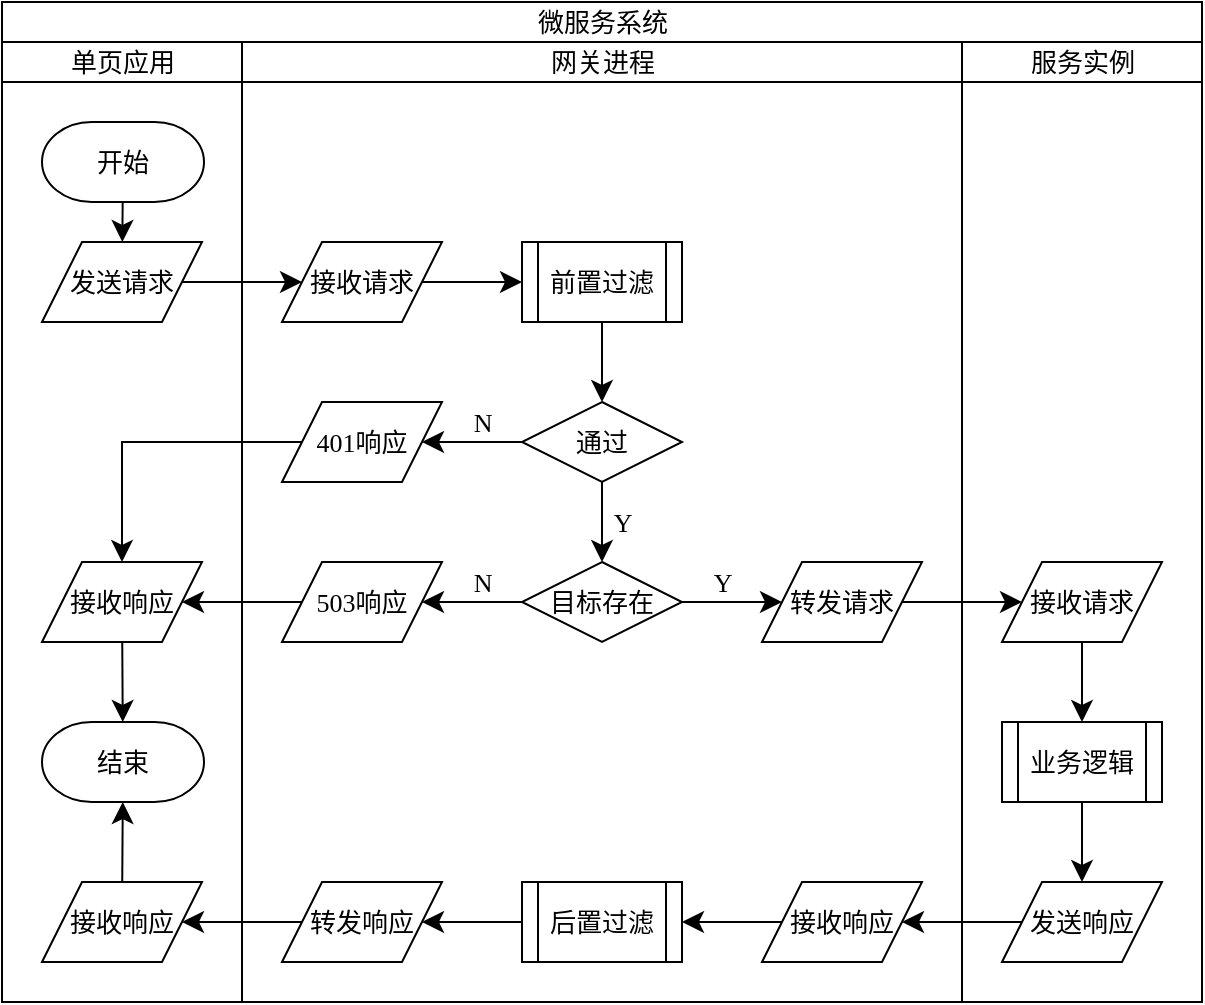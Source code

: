 <mxfile version="24.4.4" type="github" pages="7">
  <diagram name="网关处理请求流程" id="cdzafF7jx1D25eZVqeN5">
    <mxGraphModel dx="910" dy="540" grid="1" gridSize="10" guides="1" tooltips="1" connect="1" arrows="1" fold="1" page="1" pageScale="1" pageWidth="827" pageHeight="1169" math="0" shadow="0">
      <root>
        <mxCell id="0" />
        <mxCell id="1" parent="0" />
        <mxCell id="t-eMRrQjKUz3_rlMME7l-1" value="微服务系统" style="swimlane;childLayout=stackLayout;resizeParent=1;resizeParentMax=0;startSize=20;html=1;fontSize=13;fontFamily=宋体;align=center;fontStyle=0" parent="1" vertex="1">
          <mxGeometry width="600" height="500" as="geometry">
            <mxRectangle width="60" height="30" as="alternateBounds" />
          </mxGeometry>
        </mxCell>
        <mxCell id="t-eMRrQjKUz3_rlMME7l-2" value="单页应用" style="swimlane;startSize=20;html=1;fontSize=13;fontFamily=宋体;align=center;fontStyle=0" parent="t-eMRrQjKUz3_rlMME7l-1" vertex="1">
          <mxGeometry y="20" width="120" height="480" as="geometry" />
        </mxCell>
        <mxCell id="t-eMRrQjKUz3_rlMME7l-15" style="edgeStyle=none;curved=1;rounded=0;orthogonalLoop=1;jettySize=auto;html=1;fontSize=13;startSize=8;endSize=8;fontFamily=宋体;align=center;fontStyle=0" parent="t-eMRrQjKUz3_rlMME7l-2" source="BPzLoAOz_QPe2BqnvWK_-32" target="t-eMRrQjKUz3_rlMME7l-14" edge="1">
          <mxGeometry relative="1" as="geometry" />
        </mxCell>
        <mxCell id="BPzLoAOz_QPe2BqnvWK_-32" value="开始" style="strokeWidth=1;html=1;shape=mxgraph.flowchart.terminator;whiteSpace=wrap;fontSize=13;fontFamily=宋体;align=center;fontStyle=0" parent="t-eMRrQjKUz3_rlMME7l-2" vertex="1">
          <mxGeometry x="20" y="40" width="81" height="40" as="geometry" />
        </mxCell>
        <mxCell id="t-eMRrQjKUz3_rlMME7l-14" value="发送请求" style="shape=parallelogram;perimeter=parallelogramPerimeter;whiteSpace=wrap;html=1;fixedSize=1;size=20;fontSize=13;fontFamily=宋体;align=center;fontStyle=0" parent="t-eMRrQjKUz3_rlMME7l-2" vertex="1">
          <mxGeometry x="20" y="100" width="80" height="40" as="geometry" />
        </mxCell>
        <mxCell id="t-eMRrQjKUz3_rlMME7l-50" style="edgeStyle=none;curved=1;rounded=0;orthogonalLoop=1;jettySize=auto;html=1;fontSize=13;startSize=8;endSize=8;fontFamily=宋体;align=center;fontStyle=0" parent="t-eMRrQjKUz3_rlMME7l-2" source="t-eMRrQjKUz3_rlMME7l-23" target="t-eMRrQjKUz3_rlMME7l-48" edge="1">
          <mxGeometry relative="1" as="geometry" />
        </mxCell>
        <mxCell id="t-eMRrQjKUz3_rlMME7l-23" value="接收响应" style="shape=parallelogram;perimeter=parallelogramPerimeter;whiteSpace=wrap;html=1;fixedSize=1;size=20;fontSize=13;fontFamily=宋体;align=center;fontStyle=0" parent="t-eMRrQjKUz3_rlMME7l-2" vertex="1">
          <mxGeometry x="20" y="260" width="80" height="40" as="geometry" />
        </mxCell>
        <mxCell id="t-eMRrQjKUz3_rlMME7l-49" style="edgeStyle=none;curved=1;rounded=0;orthogonalLoop=1;jettySize=auto;html=1;fontSize=13;startSize=8;endSize=8;fontFamily=宋体;align=center;fontStyle=0" parent="t-eMRrQjKUz3_rlMME7l-2" source="t-eMRrQjKUz3_rlMME7l-46" target="t-eMRrQjKUz3_rlMME7l-48" edge="1">
          <mxGeometry relative="1" as="geometry" />
        </mxCell>
        <mxCell id="t-eMRrQjKUz3_rlMME7l-46" value="接收响应" style="shape=parallelogram;perimeter=parallelogramPerimeter;whiteSpace=wrap;html=1;fixedSize=1;size=20;fontSize=13;fontFamily=宋体;align=center;fontStyle=0" parent="t-eMRrQjKUz3_rlMME7l-2" vertex="1">
          <mxGeometry x="20" y="420" width="80" height="40" as="geometry" />
        </mxCell>
        <mxCell id="t-eMRrQjKUz3_rlMME7l-48" value="结束" style="strokeWidth=1;html=1;shape=mxgraph.flowchart.terminator;whiteSpace=wrap;fontSize=13;fontFamily=宋体;align=center;fontStyle=0" parent="t-eMRrQjKUz3_rlMME7l-2" vertex="1">
          <mxGeometry x="20" y="340" width="81" height="40" as="geometry" />
        </mxCell>
        <mxCell id="t-eMRrQjKUz3_rlMME7l-3" value="网关进程" style="swimlane;startSize=20;html=1;fontSize=13;fontFamily=宋体;align=center;fontStyle=0" parent="t-eMRrQjKUz3_rlMME7l-1" vertex="1">
          <mxGeometry x="120" y="20" width="360" height="480" as="geometry" />
        </mxCell>
        <mxCell id="t-eMRrQjKUz3_rlMME7l-22" value="N" style="edgeStyle=none;curved=1;rounded=0;orthogonalLoop=1;jettySize=auto;html=1;fontSize=13;startSize=8;endSize=8;fontFamily=宋体;align=center;fontStyle=0" parent="t-eMRrQjKUz3_rlMME7l-3" source="t-eMRrQjKUz3_rlMME7l-12" target="t-eMRrQjKUz3_rlMME7l-21" edge="1">
          <mxGeometry x="-0.2" y="-10" relative="1" as="geometry">
            <Array as="points">
              <mxPoint x="120" y="280" />
            </Array>
            <mxPoint as="offset" />
          </mxGeometry>
        </mxCell>
        <mxCell id="t-eMRrQjKUz3_rlMME7l-26" value="Y" style="edgeStyle=none;curved=1;rounded=0;orthogonalLoop=1;jettySize=auto;html=1;fontSize=13;startSize=8;endSize=8;fontFamily=宋体;align=center;fontStyle=0" parent="t-eMRrQjKUz3_rlMME7l-3" source="t-eMRrQjKUz3_rlMME7l-12" target="t-eMRrQjKUz3_rlMME7l-25" edge="1">
          <mxGeometry x="-0.2" y="10" relative="1" as="geometry">
            <mxPoint as="offset" />
          </mxGeometry>
        </mxCell>
        <mxCell id="t-eMRrQjKUz3_rlMME7l-12" value="目标存在" style="strokeWidth=1;html=1;shape=mxgraph.flowchart.decision;whiteSpace=wrap;fontSize=13;fontFamily=宋体;align=center;fontStyle=0" parent="t-eMRrQjKUz3_rlMME7l-3" vertex="1">
          <mxGeometry x="140" y="260" width="80" height="40" as="geometry" />
        </mxCell>
        <mxCell id="t-eMRrQjKUz3_rlMME7l-20" value="" style="edgeStyle=none;curved=1;rounded=0;orthogonalLoop=1;jettySize=auto;html=1;fontSize=13;startSize=8;endSize=8;fontFamily=宋体;align=center;fontStyle=0" parent="t-eMRrQjKUz3_rlMME7l-3" source="t-eMRrQjKUz3_rlMME7l-18" target="t-eMRrQjKUz3_rlMME7l-30" edge="1">
          <mxGeometry relative="1" as="geometry">
            <mxPoint x="140" y="120" as="targetPoint" />
          </mxGeometry>
        </mxCell>
        <mxCell id="t-eMRrQjKUz3_rlMME7l-18" value="接收请求" style="shape=parallelogram;perimeter=parallelogramPerimeter;whiteSpace=wrap;html=1;fixedSize=1;size=20;fontSize=13;fontFamily=宋体;align=center;fontStyle=0" parent="t-eMRrQjKUz3_rlMME7l-3" vertex="1">
          <mxGeometry x="20" y="100" width="80" height="40" as="geometry" />
        </mxCell>
        <mxCell id="t-eMRrQjKUz3_rlMME7l-21" value="503响应" style="shape=parallelogram;perimeter=parallelogramPerimeter;whiteSpace=wrap;html=1;fixedSize=1;size=20;fontSize=13;fontFamily=宋体;align=center;fontStyle=0" parent="t-eMRrQjKUz3_rlMME7l-3" vertex="1">
          <mxGeometry x="20" y="260" width="80" height="40" as="geometry" />
        </mxCell>
        <mxCell id="t-eMRrQjKUz3_rlMME7l-25" value="转发请求" style="shape=parallelogram;perimeter=parallelogramPerimeter;whiteSpace=wrap;html=1;fixedSize=1;size=20;fontSize=13;fontFamily=宋体;align=center;fontStyle=0" parent="t-eMRrQjKUz3_rlMME7l-3" vertex="1">
          <mxGeometry x="260" y="260" width="80" height="40" as="geometry" />
        </mxCell>
        <mxCell id="t-eMRrQjKUz3_rlMME7l-32" value="Y" style="edgeStyle=none;curved=1;rounded=0;orthogonalLoop=1;jettySize=auto;html=1;fontSize=13;startSize=8;endSize=8;fontFamily=宋体;align=center;fontStyle=0" parent="t-eMRrQjKUz3_rlMME7l-3" source="t-eMRrQjKUz3_rlMME7l-29" target="t-eMRrQjKUz3_rlMME7l-12" edge="1">
          <mxGeometry y="10" relative="1" as="geometry">
            <mxPoint as="offset" />
          </mxGeometry>
        </mxCell>
        <mxCell id="t-eMRrQjKUz3_rlMME7l-34" value="N" style="edgeStyle=none;curved=1;rounded=0;orthogonalLoop=1;jettySize=auto;html=1;fontSize=13;startSize=8;endSize=8;fontFamily=宋体;align=center;fontStyle=0" parent="t-eMRrQjKUz3_rlMME7l-3" source="t-eMRrQjKUz3_rlMME7l-29" target="t-eMRrQjKUz3_rlMME7l-33" edge="1">
          <mxGeometry x="-0.2" y="-10" relative="1" as="geometry">
            <mxPoint as="offset" />
          </mxGeometry>
        </mxCell>
        <mxCell id="t-eMRrQjKUz3_rlMME7l-29" value="通过" style="strokeWidth=1;html=1;shape=mxgraph.flowchart.decision;whiteSpace=wrap;fontSize=13;fontFamily=宋体;align=center;fontStyle=0" parent="t-eMRrQjKUz3_rlMME7l-3" vertex="1">
          <mxGeometry x="140" y="180" width="80" height="40" as="geometry" />
        </mxCell>
        <mxCell id="t-eMRrQjKUz3_rlMME7l-31" style="edgeStyle=none;curved=1;rounded=0;orthogonalLoop=1;jettySize=auto;html=1;fontSize=13;startSize=8;endSize=8;fontFamily=宋体;align=center;fontStyle=0" parent="t-eMRrQjKUz3_rlMME7l-3" source="t-eMRrQjKUz3_rlMME7l-30" target="t-eMRrQjKUz3_rlMME7l-29" edge="1">
          <mxGeometry relative="1" as="geometry" />
        </mxCell>
        <mxCell id="t-eMRrQjKUz3_rlMME7l-30" value="&lt;div style=&quot;font-size: 13px;&quot;&gt;前置过滤&lt;/div&gt;" style="shape=process;whiteSpace=wrap;html=1;backgroundOutline=1;fontSize=13;fontFamily=宋体;align=center;fontStyle=0" parent="t-eMRrQjKUz3_rlMME7l-3" vertex="1">
          <mxGeometry x="140" y="100" width="80" height="40" as="geometry" />
        </mxCell>
        <mxCell id="t-eMRrQjKUz3_rlMME7l-33" value="401响应" style="shape=parallelogram;perimeter=parallelogramPerimeter;whiteSpace=wrap;html=1;fixedSize=1;size=20;fontSize=13;fontFamily=宋体;align=center;fontStyle=0" parent="t-eMRrQjKUz3_rlMME7l-3" vertex="1">
          <mxGeometry x="20" y="180" width="80" height="40" as="geometry" />
        </mxCell>
        <mxCell id="t-eMRrQjKUz3_rlMME7l-43" style="edgeStyle=none;curved=1;rounded=0;orthogonalLoop=1;jettySize=auto;html=1;fontSize=13;startSize=8;endSize=8;fontFamily=宋体;align=center;fontStyle=0" parent="t-eMRrQjKUz3_rlMME7l-3" source="t-eMRrQjKUz3_rlMME7l-40" target="t-eMRrQjKUz3_rlMME7l-42" edge="1">
          <mxGeometry relative="1" as="geometry" />
        </mxCell>
        <mxCell id="t-eMRrQjKUz3_rlMME7l-40" value="接收响应" style="shape=parallelogram;perimeter=parallelogramPerimeter;whiteSpace=wrap;html=1;fixedSize=1;size=20;fontSize=13;fontFamily=宋体;align=center;fontStyle=0" parent="t-eMRrQjKUz3_rlMME7l-3" vertex="1">
          <mxGeometry x="260" y="420" width="80" height="40" as="geometry" />
        </mxCell>
        <mxCell id="t-eMRrQjKUz3_rlMME7l-45" style="edgeStyle=none;curved=1;rounded=0;orthogonalLoop=1;jettySize=auto;html=1;fontSize=13;startSize=8;endSize=8;fontFamily=宋体;align=center;fontStyle=0" parent="t-eMRrQjKUz3_rlMME7l-3" source="t-eMRrQjKUz3_rlMME7l-42" target="t-eMRrQjKUz3_rlMME7l-44" edge="1">
          <mxGeometry relative="1" as="geometry" />
        </mxCell>
        <mxCell id="t-eMRrQjKUz3_rlMME7l-42" value="&lt;div style=&quot;font-size: 13px;&quot;&gt;后置过滤&lt;/div&gt;" style="shape=process;whiteSpace=wrap;html=1;backgroundOutline=1;fontSize=13;fontFamily=宋体;align=center;fontStyle=0" parent="t-eMRrQjKUz3_rlMME7l-3" vertex="1">
          <mxGeometry x="140" y="420" width="80" height="40" as="geometry" />
        </mxCell>
        <mxCell id="t-eMRrQjKUz3_rlMME7l-44" value="转发响应" style="shape=parallelogram;perimeter=parallelogramPerimeter;whiteSpace=wrap;html=1;fixedSize=1;size=20;fontSize=13;fontFamily=宋体;align=center;fontStyle=0" parent="t-eMRrQjKUz3_rlMME7l-3" vertex="1">
          <mxGeometry x="20" y="420" width="80" height="40" as="geometry" />
        </mxCell>
        <mxCell id="t-eMRrQjKUz3_rlMME7l-4" value="服务实例" style="swimlane;startSize=20;html=1;fontSize=13;fontFamily=宋体;align=center;fontStyle=0" parent="t-eMRrQjKUz3_rlMME7l-1" vertex="1">
          <mxGeometry x="480" y="20" width="120" height="480" as="geometry" />
        </mxCell>
        <mxCell id="t-eMRrQjKUz3_rlMME7l-37" style="edgeStyle=none;curved=1;rounded=0;orthogonalLoop=1;jettySize=auto;html=1;fontSize=13;startSize=8;endSize=8;fontFamily=宋体;align=center;fontStyle=0" parent="t-eMRrQjKUz3_rlMME7l-4" source="t-eMRrQjKUz3_rlMME7l-27" target="t-eMRrQjKUz3_rlMME7l-36" edge="1">
          <mxGeometry relative="1" as="geometry" />
        </mxCell>
        <mxCell id="t-eMRrQjKUz3_rlMME7l-27" value="接收请求" style="shape=parallelogram;perimeter=parallelogramPerimeter;whiteSpace=wrap;html=1;fixedSize=1;size=20;fontSize=13;fontFamily=宋体;align=center;fontStyle=0" parent="t-eMRrQjKUz3_rlMME7l-4" vertex="1">
          <mxGeometry x="20" y="260" width="80" height="40" as="geometry" />
        </mxCell>
        <mxCell id="t-eMRrQjKUz3_rlMME7l-39" style="edgeStyle=none;curved=1;rounded=0;orthogonalLoop=1;jettySize=auto;html=1;fontSize=13;startSize=8;endSize=8;fontFamily=宋体;align=center;fontStyle=0" parent="t-eMRrQjKUz3_rlMME7l-4" source="t-eMRrQjKUz3_rlMME7l-36" target="t-eMRrQjKUz3_rlMME7l-38" edge="1">
          <mxGeometry relative="1" as="geometry" />
        </mxCell>
        <mxCell id="t-eMRrQjKUz3_rlMME7l-36" value="业务逻辑&lt;div style=&quot;font-size: 13px;&quot;&gt;&lt;/div&gt;" style="shape=process;whiteSpace=wrap;html=1;backgroundOutline=1;fontSize=13;fontFamily=宋体;align=center;fontStyle=0" parent="t-eMRrQjKUz3_rlMME7l-4" vertex="1">
          <mxGeometry x="20" y="340" width="80" height="40" as="geometry" />
        </mxCell>
        <mxCell id="t-eMRrQjKUz3_rlMME7l-38" value="发送响应" style="shape=parallelogram;perimeter=parallelogramPerimeter;whiteSpace=wrap;html=1;fixedSize=1;size=20;fontSize=13;fontFamily=宋体;align=center;fontStyle=0" parent="t-eMRrQjKUz3_rlMME7l-4" vertex="1">
          <mxGeometry x="20" y="420" width="80" height="40" as="geometry" />
        </mxCell>
        <mxCell id="t-eMRrQjKUz3_rlMME7l-19" value="" style="edgeStyle=none;curved=1;rounded=0;orthogonalLoop=1;jettySize=auto;html=1;fontSize=13;startSize=8;endSize=8;fontFamily=宋体;align=center;fontStyle=0" parent="t-eMRrQjKUz3_rlMME7l-1" source="t-eMRrQjKUz3_rlMME7l-14" target="t-eMRrQjKUz3_rlMME7l-18" edge="1">
          <mxGeometry relative="1" as="geometry" />
        </mxCell>
        <mxCell id="t-eMRrQjKUz3_rlMME7l-24" value="" style="edgeStyle=none;curved=1;rounded=0;orthogonalLoop=1;jettySize=auto;html=1;fontSize=13;startSize=8;endSize=8;fontFamily=宋体;align=center;fontStyle=0" parent="t-eMRrQjKUz3_rlMME7l-1" source="t-eMRrQjKUz3_rlMME7l-21" target="t-eMRrQjKUz3_rlMME7l-23" edge="1">
          <mxGeometry relative="1" as="geometry" />
        </mxCell>
        <mxCell id="t-eMRrQjKUz3_rlMME7l-28" value="" style="edgeStyle=none;curved=1;rounded=0;orthogonalLoop=1;jettySize=auto;html=1;fontSize=13;startSize=8;endSize=8;fontFamily=宋体;align=center;fontStyle=0" parent="t-eMRrQjKUz3_rlMME7l-1" source="t-eMRrQjKUz3_rlMME7l-25" target="t-eMRrQjKUz3_rlMME7l-27" edge="1">
          <mxGeometry relative="1" as="geometry" />
        </mxCell>
        <mxCell id="t-eMRrQjKUz3_rlMME7l-35" style="edgeStyle=orthogonalEdgeStyle;rounded=0;orthogonalLoop=1;jettySize=auto;html=1;fontSize=13;startSize=8;endSize=8;fontFamily=宋体;align=center;fontStyle=0" parent="t-eMRrQjKUz3_rlMME7l-1" source="t-eMRrQjKUz3_rlMME7l-33" target="t-eMRrQjKUz3_rlMME7l-23" edge="1">
          <mxGeometry relative="1" as="geometry" />
        </mxCell>
        <mxCell id="t-eMRrQjKUz3_rlMME7l-41" style="edgeStyle=none;curved=1;rounded=0;orthogonalLoop=1;jettySize=auto;html=1;fontSize=13;startSize=8;endSize=8;fontFamily=宋体;align=center;fontStyle=0" parent="t-eMRrQjKUz3_rlMME7l-1" source="t-eMRrQjKUz3_rlMME7l-38" target="t-eMRrQjKUz3_rlMME7l-40" edge="1">
          <mxGeometry relative="1" as="geometry" />
        </mxCell>
        <mxCell id="t-eMRrQjKUz3_rlMME7l-47" style="edgeStyle=none;curved=1;rounded=0;orthogonalLoop=1;jettySize=auto;html=1;fontSize=13;startSize=8;endSize=8;fontFamily=宋体;align=center;fontStyle=0" parent="t-eMRrQjKUz3_rlMME7l-1" source="t-eMRrQjKUz3_rlMME7l-44" target="t-eMRrQjKUz3_rlMME7l-46" edge="1">
          <mxGeometry relative="1" as="geometry" />
        </mxCell>
      </root>
    </mxGraphModel>
  </diagram>
  <diagram id="k4nt818I1M48AuNfKqAj" name="系统数据流图">
    <mxGraphModel grid="1" page="1" gridSize="10" guides="1" tooltips="1" connect="1" arrows="1" fold="1" pageScale="1" pageWidth="827" pageHeight="1169" math="0" shadow="0">
      <root>
        <mxCell id="0" />
        <mxCell id="1" parent="0" />
      </root>
    </mxGraphModel>
  </diagram>
  <diagram id="NwYpffu2cbpcjLLNDQpc" name="第 2 页">
    <mxGraphModel dx="910" dy="590" grid="1" gridSize="10" guides="1" tooltips="1" connect="1" arrows="1" fold="1" page="1" pageScale="1" pageWidth="827" pageHeight="1169" math="0" shadow="0">
      <root>
        <mxCell id="0" />
        <mxCell id="1" parent="0" />
        <mxCell id="P2KxC5C3FEjBcyEahfZr-1" style="edgeStyle=none;html=1;entryX=0.5;entryY=0;entryDx=0;entryDy=0;fontSize=11;strokeWidth=1;" parent="1" source="P2KxC5C3FEjBcyEahfZr-2" target="P2KxC5C3FEjBcyEahfZr-6" edge="1">
          <mxGeometry relative="1" as="geometry" />
        </mxCell>
        <mxCell id="P2KxC5C3FEjBcyEahfZr-2" value="Auth类初始化" style="strokeWidth=1;html=1;shape=mxgraph.flowchart.terminator;whiteSpace=wrap;fontSize=11;" parent="1" vertex="1">
          <mxGeometry x="80" y="80" width="80" height="40" as="geometry" />
        </mxCell>
        <mxCell id="P2KxC5C3FEjBcyEahfZr-3" value="N" style="edgeStyle=none;html=1;fontSize=11;strokeWidth=1;" parent="1" source="P2KxC5C3FEjBcyEahfZr-4" target="P2KxC5C3FEjBcyEahfZr-7" edge="1">
          <mxGeometry relative="1" as="geometry" />
        </mxCell>
        <mxCell id="P2KxC5C3FEjBcyEahfZr-15" value="Y" style="edgeStyle=orthogonalEdgeStyle;rounded=0;orthogonalLoop=1;jettySize=auto;html=1;entryX=0.5;entryY=0;entryDx=0;entryDy=0;fontSize=11;strokeWidth=1;" parent="1" source="P2KxC5C3FEjBcyEahfZr-4" target="P2KxC5C3FEjBcyEahfZr-10" edge="1">
          <mxGeometry relative="1" as="geometry" />
        </mxCell>
        <mxCell id="P2KxC5C3FEjBcyEahfZr-4" value="token存在" style="strokeWidth=1;html=1;shape=mxgraph.flowchart.decision;whiteSpace=wrap;fontSize=11;" parent="1" vertex="1">
          <mxGeometry x="80" y="200" width="80" height="40" as="geometry" />
        </mxCell>
        <mxCell id="P2KxC5C3FEjBcyEahfZr-5" style="edgeStyle=none;html=1;entryX=0.5;entryY=0;entryDx=0;entryDy=0;entryPerimeter=0;fontSize=11;strokeWidth=1;" parent="1" source="P2KxC5C3FEjBcyEahfZr-6" target="P2KxC5C3FEjBcyEahfZr-4" edge="1">
          <mxGeometry relative="1" as="geometry" />
        </mxCell>
        <mxCell id="P2KxC5C3FEjBcyEahfZr-6" value="读取cookies" style="shape=parallelogram;perimeter=parallelogramPerimeter;whiteSpace=wrap;html=1;fixedSize=1;fontSize=11;strokeWidth=1;" parent="1" vertex="1">
          <mxGeometry x="80" y="140" width="80" height="40" as="geometry" />
        </mxCell>
        <mxCell id="P2KxC5C3FEjBcyEahfZr-7" value="保持未登录" style="strokeWidth=1;html=1;shape=mxgraph.flowchart.terminator;whiteSpace=wrap;fontSize=11;" parent="1" vertex="1">
          <mxGeometry x="80" y="260" width="80" height="40" as="geometry" />
        </mxCell>
        <mxCell id="P2KxC5C3FEjBcyEahfZr-10" value="token登录API" style="shape=parallelogram;perimeter=parallelogramPerimeter;whiteSpace=wrap;html=1;fixedSize=1;fontSize=11;strokeWidth=1;" parent="1" vertex="1">
          <mxGeometry x="200" y="80" width="80" height="40" as="geometry" />
        </mxCell>
        <mxCell id="P2KxC5C3FEjBcyEahfZr-17" value="N" style="edgeStyle=orthogonalEdgeStyle;rounded=0;orthogonalLoop=1;jettySize=auto;html=1;fontSize=11;strokeWidth=1;" parent="1" source="P2KxC5C3FEjBcyEahfZr-12" target="P2KxC5C3FEjBcyEahfZr-16" edge="1">
          <mxGeometry relative="1" as="geometry" />
        </mxCell>
        <mxCell id="P2KxC5C3FEjBcyEahfZr-23" value="Y" style="edgeStyle=orthogonalEdgeStyle;rounded=0;orthogonalLoop=1;jettySize=auto;html=1;fontSize=11;strokeWidth=1;" parent="1" source="P2KxC5C3FEjBcyEahfZr-12" target="P2KxC5C3FEjBcyEahfZr-21" edge="1">
          <mxGeometry relative="1" as="geometry" />
        </mxCell>
        <mxCell id="P2KxC5C3FEjBcyEahfZr-12" value="登录成功" style="strokeWidth=1;html=1;shape=mxgraph.flowchart.decision;whiteSpace=wrap;fontSize=11;" parent="1" vertex="1">
          <mxGeometry x="200" y="140" width="80" height="40" as="geometry" />
        </mxCell>
        <mxCell id="P2KxC5C3FEjBcyEahfZr-13" style="edgeStyle=orthogonalEdgeStyle;rounded=0;orthogonalLoop=1;jettySize=auto;html=1;entryX=0.5;entryY=0;entryDx=0;entryDy=0;entryPerimeter=0;fontSize=11;strokeWidth=1;" parent="1" source="P2KxC5C3FEjBcyEahfZr-10" target="P2KxC5C3FEjBcyEahfZr-12" edge="1">
          <mxGeometry relative="1" as="geometry" />
        </mxCell>
        <mxCell id="P2KxC5C3FEjBcyEahfZr-18" style="edgeStyle=orthogonalEdgeStyle;rounded=0;orthogonalLoop=1;jettySize=auto;html=1;fontSize=11;strokeWidth=1;" parent="1" source="P2KxC5C3FEjBcyEahfZr-16" target="P2KxC5C3FEjBcyEahfZr-7" edge="1">
          <mxGeometry relative="1" as="geometry">
            <Array as="points">
              <mxPoint x="240" y="280" />
            </Array>
          </mxGeometry>
        </mxCell>
        <mxCell id="P2KxC5C3FEjBcyEahfZr-16" value="删除token" style="shape=parallelogram;perimeter=parallelogramPerimeter;whiteSpace=wrap;html=1;fixedSize=1;fontSize=11;strokeWidth=1;" parent="1" vertex="1">
          <mxGeometry x="200" y="200" width="80" height="40" as="geometry" />
        </mxCell>
        <mxCell id="P2KxC5C3FEjBcyEahfZr-24" style="edgeStyle=orthogonalEdgeStyle;rounded=0;orthogonalLoop=1;jettySize=auto;html=1;fontSize=11;strokeWidth=1;" parent="1" source="P2KxC5C3FEjBcyEahfZr-21" target="P2KxC5C3FEjBcyEahfZr-22" edge="1">
          <mxGeometry relative="1" as="geometry" />
        </mxCell>
        <mxCell id="P2KxC5C3FEjBcyEahfZr-21" value="获取用户信息" style="rounded=0;whiteSpace=wrap;html=1;fontSize=11;strokeWidth=1;" parent="1" vertex="1">
          <mxGeometry x="320" y="140" width="80" height="40" as="geometry" />
        </mxCell>
        <mxCell id="P2KxC5C3FEjBcyEahfZr-22" value="登录成功" style="strokeWidth=1;html=1;shape=mxgraph.flowchart.terminator;whiteSpace=wrap;fontSize=11;" parent="1" vertex="1">
          <mxGeometry x="320" y="260" width="80" height="40" as="geometry" />
        </mxCell>
        <mxCell id="P2KxC5C3FEjBcyEahfZr-25" style="edgeStyle=none;html=1;entryX=0.5;entryY=0;entryDx=0;entryDy=0;fontSize=11;strokeWidth=1;" parent="1" source="P2KxC5C3FEjBcyEahfZr-26" target="P2KxC5C3FEjBcyEahfZr-30" edge="1">
          <mxGeometry relative="1" as="geometry" />
        </mxCell>
        <mxCell id="P2KxC5C3FEjBcyEahfZr-26" value="Auth类初始化" style="strokeWidth=1;html=1;shape=mxgraph.flowchart.terminator;whiteSpace=wrap;fontSize=11;" parent="1" vertex="1">
          <mxGeometry x="80" y="80" width="80" height="40" as="geometry" />
        </mxCell>
        <mxCell id="P2KxC5C3FEjBcyEahfZr-27" style="edgeStyle=none;html=1;fontSize=11;strokeWidth=1;" parent="1" source="P2KxC5C3FEjBcyEahfZr-28" target="P2KxC5C3FEjBcyEahfZr-31" edge="1">
          <mxGeometry relative="1" as="geometry" />
        </mxCell>
        <mxCell id="P2KxC5C3FEjBcyEahfZr-28" value="token存在" style="strokeWidth=1;html=1;shape=mxgraph.flowchart.decision;whiteSpace=wrap;fontSize=11;" parent="1" vertex="1">
          <mxGeometry x="80" y="200" width="80" height="40" as="geometry" />
        </mxCell>
        <mxCell id="P2KxC5C3FEjBcyEahfZr-29" style="edgeStyle=none;html=1;entryX=0.5;entryY=0;entryDx=0;entryDy=0;entryPerimeter=0;fontSize=11;strokeWidth=1;" parent="1" source="P2KxC5C3FEjBcyEahfZr-30" target="P2KxC5C3FEjBcyEahfZr-28" edge="1">
          <mxGeometry relative="1" as="geometry" />
        </mxCell>
        <mxCell id="P2KxC5C3FEjBcyEahfZr-30" value="读取cookies" style="shape=parallelogram;perimeter=parallelogramPerimeter;whiteSpace=wrap;html=1;fixedSize=1;fontSize=11;strokeWidth=1;" parent="1" vertex="1">
          <mxGeometry x="80" y="140" width="80" height="40" as="geometry" />
        </mxCell>
        <mxCell id="P2KxC5C3FEjBcyEahfZr-31" value="保持未登录" style="strokeWidth=1;html=1;shape=mxgraph.flowchart.terminator;whiteSpace=wrap;fontSize=11;" parent="1" vertex="1">
          <mxGeometry x="80" y="260" width="80" height="40" as="geometry" />
        </mxCell>
        <mxCell id="P2KxC5C3FEjBcyEahfZr-32" style="edgeStyle=none;html=1;entryX=0.5;entryY=0;entryDx=0;entryDy=0;fontSize=11;strokeWidth=1;" parent="1" source="P2KxC5C3FEjBcyEahfZr-33" target="P2KxC5C3FEjBcyEahfZr-38" edge="1">
          <mxGeometry relative="1" as="geometry" />
        </mxCell>
        <mxCell id="P2KxC5C3FEjBcyEahfZr-33" value="Auth类初始化" style="strokeWidth=1;html=1;shape=mxgraph.flowchart.terminator;whiteSpace=wrap;fontSize=11;" parent="1" vertex="1">
          <mxGeometry x="80" y="80" width="80" height="40" as="geometry" />
        </mxCell>
        <mxCell id="P2KxC5C3FEjBcyEahfZr-34" value="N" style="edgeStyle=none;html=1;fontSize=11;strokeWidth=1;" parent="1" source="P2KxC5C3FEjBcyEahfZr-36" target="P2KxC5C3FEjBcyEahfZr-39" edge="1">
          <mxGeometry relative="1" as="geometry" />
        </mxCell>
        <mxCell id="P2KxC5C3FEjBcyEahfZr-35" value="Y" style="edgeStyle=orthogonalEdgeStyle;rounded=0;orthogonalLoop=1;jettySize=auto;html=1;entryX=0.5;entryY=0;entryDx=0;entryDy=0;fontSize=11;strokeWidth=1;" parent="1" source="P2KxC5C3FEjBcyEahfZr-36" target="P2KxC5C3FEjBcyEahfZr-40" edge="1">
          <mxGeometry relative="1" as="geometry" />
        </mxCell>
        <mxCell id="P2KxC5C3FEjBcyEahfZr-36" value="token存在" style="strokeWidth=1;html=1;shape=mxgraph.flowchart.decision;whiteSpace=wrap;fontSize=11;" parent="1" vertex="1">
          <mxGeometry x="80" y="200" width="80" height="40" as="geometry" />
        </mxCell>
        <mxCell id="P2KxC5C3FEjBcyEahfZr-37" style="edgeStyle=none;html=1;entryX=0.5;entryY=0;entryDx=0;entryDy=0;entryPerimeter=0;fontSize=11;strokeWidth=1;" parent="1" source="P2KxC5C3FEjBcyEahfZr-38" target="P2KxC5C3FEjBcyEahfZr-36" edge="1">
          <mxGeometry relative="1" as="geometry" />
        </mxCell>
        <mxCell id="P2KxC5C3FEjBcyEahfZr-38" value="读取cookies" style="shape=parallelogram;perimeter=parallelogramPerimeter;whiteSpace=wrap;html=1;fixedSize=1;fontSize=11;strokeWidth=1;" parent="1" vertex="1">
          <mxGeometry x="80" y="140" width="80" height="40" as="geometry" />
        </mxCell>
        <mxCell id="P2KxC5C3FEjBcyEahfZr-39" value="保持未登录" style="strokeWidth=1;html=1;shape=mxgraph.flowchart.terminator;whiteSpace=wrap;fontSize=11;" parent="1" vertex="1">
          <mxGeometry x="80" y="260" width="80" height="40" as="geometry" />
        </mxCell>
        <mxCell id="P2KxC5C3FEjBcyEahfZr-40" value="token登录API" style="shape=parallelogram;perimeter=parallelogramPerimeter;whiteSpace=wrap;html=1;fixedSize=1;fontSize=11;strokeWidth=1;" parent="1" vertex="1">
          <mxGeometry x="200" y="80" width="80" height="40" as="geometry" />
        </mxCell>
        <mxCell id="P2KxC5C3FEjBcyEahfZr-41" value="N" style="edgeStyle=orthogonalEdgeStyle;rounded=0;orthogonalLoop=1;jettySize=auto;html=1;fontSize=11;strokeWidth=1;" parent="1" source="P2KxC5C3FEjBcyEahfZr-43" target="P2KxC5C3FEjBcyEahfZr-46" edge="1">
          <mxGeometry relative="1" as="geometry" />
        </mxCell>
        <mxCell id="P2KxC5C3FEjBcyEahfZr-42" value="Y" style="edgeStyle=orthogonalEdgeStyle;rounded=0;orthogonalLoop=1;jettySize=auto;html=1;fontSize=11;strokeWidth=1;" parent="1" source="P2KxC5C3FEjBcyEahfZr-43" target="P2KxC5C3FEjBcyEahfZr-48" edge="1">
          <mxGeometry relative="1" as="geometry" />
        </mxCell>
        <mxCell id="P2KxC5C3FEjBcyEahfZr-43" value="登录成功" style="strokeWidth=1;html=1;shape=mxgraph.flowchart.decision;whiteSpace=wrap;fontSize=11;" parent="1" vertex="1">
          <mxGeometry x="200" y="140" width="80" height="40" as="geometry" />
        </mxCell>
        <mxCell id="P2KxC5C3FEjBcyEahfZr-44" style="edgeStyle=orthogonalEdgeStyle;rounded=0;orthogonalLoop=1;jettySize=auto;html=1;entryX=0.5;entryY=0;entryDx=0;entryDy=0;entryPerimeter=0;fontSize=11;strokeWidth=1;" parent="1" source="P2KxC5C3FEjBcyEahfZr-40" target="P2KxC5C3FEjBcyEahfZr-43" edge="1">
          <mxGeometry relative="1" as="geometry" />
        </mxCell>
        <mxCell id="P2KxC5C3FEjBcyEahfZr-45" style="edgeStyle=orthogonalEdgeStyle;rounded=0;orthogonalLoop=1;jettySize=auto;html=1;fontSize=11;strokeWidth=1;" parent="1" source="P2KxC5C3FEjBcyEahfZr-46" target="P2KxC5C3FEjBcyEahfZr-39" edge="1">
          <mxGeometry relative="1" as="geometry">
            <Array as="points">
              <mxPoint x="240" y="280" />
            </Array>
          </mxGeometry>
        </mxCell>
        <mxCell id="P2KxC5C3FEjBcyEahfZr-46" value="删除token" style="shape=parallelogram;perimeter=parallelogramPerimeter;whiteSpace=wrap;html=1;fixedSize=1;fontSize=11;strokeWidth=1;" parent="1" vertex="1">
          <mxGeometry x="200" y="200" width="80" height="40" as="geometry" />
        </mxCell>
        <mxCell id="P2KxC5C3FEjBcyEahfZr-47" style="edgeStyle=orthogonalEdgeStyle;rounded=0;orthogonalLoop=1;jettySize=auto;html=1;fontSize=11;strokeWidth=1;" parent="1" source="P2KxC5C3FEjBcyEahfZr-48" target="P2KxC5C3FEjBcyEahfZr-49" edge="1">
          <mxGeometry relative="1" as="geometry" />
        </mxCell>
        <mxCell id="P2KxC5C3FEjBcyEahfZr-48" value="获取用户信息" style="rounded=0;whiteSpace=wrap;html=1;fontSize=11;strokeWidth=1;" parent="1" vertex="1">
          <mxGeometry x="320" y="140" width="80" height="40" as="geometry" />
        </mxCell>
        <mxCell id="P2KxC5C3FEjBcyEahfZr-49" value="登录成功" style="strokeWidth=1;html=1;shape=mxgraph.flowchart.terminator;whiteSpace=wrap;fontSize=11;" parent="1" vertex="1">
          <mxGeometry x="320" y="260" width="80" height="40" as="geometry" />
        </mxCell>
        <mxCell id="P2KxC5C3FEjBcyEahfZr-50" value="（a）" style="text;html=1;align=center;verticalAlign=middle;resizable=0;points=[];autosize=1;strokeColor=none;fillColor=none;fontSize=11;strokeWidth=1;" parent="1" vertex="1">
          <mxGeometry x="215" y="305" width="50" height="30" as="geometry" />
        </mxCell>
        <mxCell id="P2KxC5C3FEjBcyEahfZr-51" style="edgeStyle=elbowEdgeStyle;html=1;fontSize=11;strokeWidth=1;" parent="1" source="P2KxC5C3FEjBcyEahfZr-52" target="P2KxC5C3FEjBcyEahfZr-54" edge="1">
          <mxGeometry relative="1" as="geometry" />
        </mxCell>
        <mxCell id="P2KxC5C3FEjBcyEahfZr-52" value="用户手动登录" style="strokeWidth=1;html=1;shape=mxgraph.flowchart.terminator;whiteSpace=wrap;fontSize=11;" parent="1" vertex="1">
          <mxGeometry x="440" y="80" width="80" height="40" as="geometry" />
        </mxCell>
        <mxCell id="P2KxC5C3FEjBcyEahfZr-53" style="edgeStyle=elbowEdgeStyle;html=1;fontSize=11;strokeWidth=1;" parent="1" source="P2KxC5C3FEjBcyEahfZr-54" target="P2KxC5C3FEjBcyEahfZr-56" edge="1">
          <mxGeometry relative="1" as="geometry" />
        </mxCell>
        <mxCell id="P2KxC5C3FEjBcyEahfZr-54" value="密码登录API" style="shape=parallelogram;perimeter=parallelogramPerimeter;whiteSpace=wrap;html=1;fixedSize=1;fontSize=11;strokeWidth=1;" parent="1" vertex="1">
          <mxGeometry x="440" y="140" width="80" height="40" as="geometry" />
        </mxCell>
        <mxCell id="P2KxC5C3FEjBcyEahfZr-55" value="Y" style="edgeStyle=elbowEdgeStyle;html=1;fontSize=11;strokeWidth=1;" parent="1" source="P2KxC5C3FEjBcyEahfZr-56" target="P2KxC5C3FEjBcyEahfZr-57" edge="1">
          <mxGeometry relative="1" as="geometry" />
        </mxCell>
        <mxCell id="P2KxC5C3FEjBcyEahfZr-59" value="N" style="edgeStyle=orthogonalEdgeStyle;rounded=0;orthogonalLoop=1;jettySize=auto;html=1;strokeWidth=1;" parent="1" source="P2KxC5C3FEjBcyEahfZr-56" target="P2KxC5C3FEjBcyEahfZr-58" edge="1">
          <mxGeometry relative="1" as="geometry" />
        </mxCell>
        <mxCell id="P2KxC5C3FEjBcyEahfZr-56" value="登录成功" style="strokeWidth=1;html=1;shape=mxgraph.flowchart.decision;whiteSpace=wrap;fontSize=11;" parent="1" vertex="1">
          <mxGeometry x="440" y="200" width="80" height="40" as="geometry" />
        </mxCell>
        <mxCell id="P2KxC5C3FEjBcyEahfZr-57" value="保存到cookies" style="strokeWidth=1;html=1;shape=mxgraph.flowchart.terminator;whiteSpace=wrap;fontSize=11;" parent="1" vertex="1">
          <mxGeometry x="440" y="260" width="80" height="40" as="geometry" />
        </mxCell>
        <mxCell id="P2KxC5C3FEjBcyEahfZr-58" value="显示错误信息" style="strokeWidth=1;html=1;shape=mxgraph.flowchart.terminator;whiteSpace=wrap;fontSize=11;" parent="1" vertex="1">
          <mxGeometry x="560" y="260" width="80" height="40" as="geometry" />
        </mxCell>
        <mxCell id="P2KxC5C3FEjBcyEahfZr-60" value="（b）" style="text;html=1;align=center;verticalAlign=middle;resizable=0;points=[];autosize=1;strokeColor=none;fillColor=none;fontSize=11;strokeWidth=1;" parent="1" vertex="1">
          <mxGeometry x="490" y="305" width="50" height="30" as="geometry" />
        </mxCell>
      </root>
    </mxGraphModel>
  </diagram>
  <diagram id="5MYeH3F_p5fjcmhYSKnP" name="第 3 页">
    <mxGraphModel dx="910" dy="590" grid="1" gridSize="10" guides="1" tooltips="1" connect="1" arrows="1" fold="1" page="1" pageScale="1" pageWidth="827" pageHeight="1169" math="0" shadow="0">
      <root>
        <mxCell id="0" />
        <mxCell id="1" parent="0" />
        <mxCell id="pa47x8bRQAgxdTEvi-tR-3" style="edgeStyle=orthogonalEdgeStyle;rounded=0;orthogonalLoop=1;jettySize=auto;html=1;" parent="1" source="pa47x8bRQAgxdTEvi-tR-1" target="pa47x8bRQAgxdTEvi-tR-2" edge="1">
          <mxGeometry relative="1" as="geometry" />
        </mxCell>
        <mxCell id="pa47x8bRQAgxdTEvi-tR-1" value="服务实例启动" style="strokeWidth=2;html=1;shape=mxgraph.flowchart.terminator;whiteSpace=wrap;" parent="1" vertex="1">
          <mxGeometry x="40" y="80" width="80" height="40" as="geometry" />
        </mxCell>
        <mxCell id="pa47x8bRQAgxdTEvi-tR-5" style="edgeStyle=orthogonalEdgeStyle;rounded=0;orthogonalLoop=1;jettySize=auto;html=1;" parent="1" source="pa47x8bRQAgxdTEvi-tR-2" target="pa47x8bRQAgxdTEvi-tR-4" edge="1">
          <mxGeometry relative="1" as="geometry" />
        </mxCell>
        <mxCell id="pa47x8bRQAgxdTEvi-tR-2" value="Spring包扫描" style="rounded=0;whiteSpace=wrap;html=1;" parent="1" vertex="1">
          <mxGeometry x="40" y="140" width="80" height="40" as="geometry" />
        </mxCell>
        <mxCell id="pa47x8bRQAgxdTEvi-tR-7" style="edgeStyle=orthogonalEdgeStyle;rounded=0;orthogonalLoop=1;jettySize=auto;html=1;" parent="1" source="pa47x8bRQAgxdTEvi-tR-4" target="pa47x8bRQAgxdTEvi-tR-6" edge="1">
          <mxGeometry relative="1" as="geometry" />
        </mxCell>
        <mxCell id="pa47x8bRQAgxdTEvi-tR-4" value="框架注解处理" style="rounded=0;whiteSpace=wrap;html=1;" parent="1" vertex="1">
          <mxGeometry x="40" y="200" width="80" height="40" as="geometry" />
        </mxCell>
        <mxCell id="pa47x8bRQAgxdTEvi-tR-9" style="edgeStyle=orthogonalEdgeStyle;rounded=0;orthogonalLoop=1;jettySize=auto;html=1;entryX=0.5;entryY=0;entryDx=0;entryDy=0;" parent="1" source="pa47x8bRQAgxdTEvi-tR-6" target="pa47x8bRQAgxdTEvi-tR-8" edge="1">
          <mxGeometry relative="1" as="geometry" />
        </mxCell>
        <mxCell id="pa47x8bRQAgxdTEvi-tR-6" value="框架Bean注册" style="rounded=0;whiteSpace=wrap;html=1;" parent="1" vertex="1">
          <mxGeometry x="40" y="260" width="80" height="40" as="geometry" />
        </mxCell>
        <mxCell id="pa47x8bRQAgxdTEvi-tR-11" style="edgeStyle=orthogonalEdgeStyle;rounded=0;orthogonalLoop=1;jettySize=auto;html=1;" parent="1" source="pa47x8bRQAgxdTEvi-tR-8" target="pa47x8bRQAgxdTEvi-tR-10" edge="1">
          <mxGeometry relative="1" as="geometry" />
        </mxCell>
        <mxCell id="pa47x8bRQAgxdTEvi-tR-8" value="读取Bean定义" style="shape=process;whiteSpace=wrap;html=1;backgroundOutline=1;" parent="1" vertex="1">
          <mxGeometry x="160" y="80" width="80" height="40" as="geometry" />
        </mxCell>
        <mxCell id="pa47x8bRQAgxdTEvi-tR-13" value="Y" style="edgeStyle=orthogonalEdgeStyle;rounded=0;orthogonalLoop=1;jettySize=auto;html=1;" parent="1" source="pa47x8bRQAgxdTEvi-tR-10" target="pa47x8bRQAgxdTEvi-tR-18" edge="1">
          <mxGeometry relative="1" as="geometry" />
        </mxCell>
        <mxCell id="pa47x8bRQAgxdTEvi-tR-15" value="N" style="edgeStyle=orthogonalEdgeStyle;rounded=0;orthogonalLoop=1;jettySize=auto;html=1;" parent="1" source="pa47x8bRQAgxdTEvi-tR-10" target="pa47x8bRQAgxdTEvi-tR-21" edge="1">
          <mxGeometry relative="1" as="geometry">
            <mxPoint x="290" y="200" as="targetPoint" />
          </mxGeometry>
        </mxCell>
        <mxCell id="pa47x8bRQAgxdTEvi-tR-10" value="可注册" style="rhombus;whiteSpace=wrap;html=1;" parent="1" vertex="1">
          <mxGeometry x="160" y="140" width="80" height="40" as="geometry" />
        </mxCell>
        <mxCell id="pa47x8bRQAgxdTEvi-tR-25" style="edgeStyle=orthogonalEdgeStyle;rounded=0;orthogonalLoop=1;jettySize=auto;html=1;" parent="1" source="pa47x8bRQAgxdTEvi-tR-18" target="pa47x8bRQAgxdTEvi-tR-22" edge="1">
          <mxGeometry relative="1" as="geometry" />
        </mxCell>
        <mxCell id="pa47x8bRQAgxdTEvi-tR-18" value="注册为Bean" style="shape=process;whiteSpace=wrap;html=1;backgroundOutline=1;" parent="1" vertex="1">
          <mxGeometry x="160" y="200" width="80" height="40" as="geometry" />
        </mxCell>
        <mxCell id="pa47x8bRQAgxdTEvi-tR-31" style="edgeStyle=orthogonalEdgeStyle;rounded=0;orthogonalLoop=1;jettySize=auto;html=1;entryX=0.5;entryY=0;entryDx=0;entryDy=0;" parent="1" source="pa47x8bRQAgxdTEvi-tR-21" target="pa47x8bRQAgxdTEvi-tR-27" edge="1">
          <mxGeometry relative="1" as="geometry" />
        </mxCell>
        <mxCell id="pa47x8bRQAgxdTEvi-tR-21" value="跳过注册" style="shape=process;whiteSpace=wrap;html=1;backgroundOutline=1;" parent="1" vertex="1">
          <mxGeometry x="250" y="200" width="80" height="40" as="geometry" />
        </mxCell>
        <mxCell id="pa47x8bRQAgxdTEvi-tR-33" style="edgeStyle=orthogonalEdgeStyle;rounded=0;orthogonalLoop=1;jettySize=auto;html=1;entryX=0.5;entryY=0;entryDx=0;entryDy=0;" parent="1" source="pa47x8bRQAgxdTEvi-tR-22" target="pa47x8bRQAgxdTEvi-tR-27" edge="1">
          <mxGeometry relative="1" as="geometry">
            <Array as="points">
              <mxPoint x="350" y="280" />
              <mxPoint x="350" y="60" />
              <mxPoint x="410" y="60" />
            </Array>
          </mxGeometry>
        </mxCell>
        <mxCell id="pa47x8bRQAgxdTEvi-tR-22" value="实例化" style="shape=process;whiteSpace=wrap;html=1;backgroundOutline=1;" parent="1" vertex="1">
          <mxGeometry x="160" y="260" width="80" height="40" as="geometry" />
        </mxCell>
        <mxCell id="pa47x8bRQAgxdTEvi-tR-36" style="edgeStyle=orthogonalEdgeStyle;rounded=0;orthogonalLoop=1;jettySize=auto;html=1;entryX=0.5;entryY=0;entryDx=0;entryDy=0;" parent="1" source="pa47x8bRQAgxdTEvi-tR-27" target="pa47x8bRQAgxdTEvi-tR-35" edge="1">
          <mxGeometry relative="1" as="geometry" />
        </mxCell>
        <mxCell id="pa47x8bRQAgxdTEvi-tR-27" value="依赖注入" style="rounded=0;whiteSpace=wrap;html=1;" parent="1" vertex="1">
          <mxGeometry x="370" y="80" width="80" height="40" as="geometry" />
        </mxCell>
        <mxCell id="pa47x8bRQAgxdTEvi-tR-38" style="edgeStyle=orthogonalEdgeStyle;rounded=0;orthogonalLoop=1;jettySize=auto;html=1;" parent="1" source="pa47x8bRQAgxdTEvi-tR-35" target="pa47x8bRQAgxdTEvi-tR-37" edge="1">
          <mxGeometry relative="1" as="geometry" />
        </mxCell>
        <mxCell id="pa47x8bRQAgxdTEvi-tR-35" value="按优先级选择&lt;div&gt;Bean&lt;/div&gt;" style="rounded=0;whiteSpace=wrap;html=1;" parent="1" vertex="1">
          <mxGeometry x="370" y="160" width="80" height="40" as="geometry" />
        </mxCell>
        <mxCell id="pa47x8bRQAgxdTEvi-tR-37" value="完成依赖注入" style="strokeWidth=2;html=1;shape=mxgraph.flowchart.terminator;whiteSpace=wrap;" parent="1" vertex="1">
          <mxGeometry x="370" y="250" width="80" height="40" as="geometry" />
        </mxCell>
      </root>
    </mxGraphModel>
  </diagram>
  <diagram id="6cZba66XL-XJZLOzfYsC" name="第 5 页">
    <mxGraphModel dx="910" dy="590" grid="1" gridSize="10" guides="1" tooltips="1" connect="1" arrows="1" fold="1" page="1" pageScale="1" pageWidth="827" pageHeight="1169" math="0" shadow="0">
      <root>
        <mxCell id="0" />
        <mxCell id="1" parent="0" />
        <mxCell id="lo46etkP5e846IquUNDZ-5" style="edgeStyle=orthogonalEdgeStyle;rounded=0;orthogonalLoop=1;jettySize=auto;html=1;strokeWidth=1;fontSize=11;" parent="1" source="lo46etkP5e846IquUNDZ-1" target="lo46etkP5e846IquUNDZ-4" edge="1">
          <mxGeometry relative="1" as="geometry" />
        </mxCell>
        <mxCell id="lo46etkP5e846IquUNDZ-1" value="从消息队列拉取" style="strokeWidth=1;html=1;shape=mxgraph.flowchart.terminator;whiteSpace=wrap;fontSize=11;" parent="1" vertex="1">
          <mxGeometry x="120" y="40" width="80" height="40" as="geometry" />
        </mxCell>
        <mxCell id="lo46etkP5e846IquUNDZ-8" style="edgeStyle=orthogonalEdgeStyle;rounded=0;orthogonalLoop=1;jettySize=auto;html=1;strokeWidth=1;fontSize=11;" parent="1" source="lo46etkP5e846IquUNDZ-4" target="lo46etkP5e846IquUNDZ-6" edge="1">
          <mxGeometry relative="1" as="geometry" />
        </mxCell>
        <mxCell id="lo46etkP5e846IquUNDZ-4" value="对源码编码" style="rounded=0;whiteSpace=wrap;html=1;strokeWidth=1;fontSize=11;" parent="1" vertex="1">
          <mxGeometry x="120" y="100" width="80" height="40" as="geometry" />
        </mxCell>
        <mxCell id="lo46etkP5e846IquUNDZ-9" style="edgeStyle=orthogonalEdgeStyle;rounded=0;orthogonalLoop=1;jettySize=auto;html=1;strokeWidth=1;fontSize=11;" parent="1" source="lo46etkP5e846IquUNDZ-6" target="lo46etkP5e846IquUNDZ-7" edge="1">
          <mxGeometry relative="1" as="geometry" />
        </mxCell>
        <mxCell id="lo46etkP5e846IquUNDZ-14" style="edgeStyle=orthogonalEdgeStyle;rounded=0;orthogonalLoop=1;jettySize=auto;html=1;entryX=0.5;entryY=0;entryDx=0;entryDy=0;strokeWidth=1;fontSize=11;" parent="1" source="lo46etkP5e846IquUNDZ-6" target="lo46etkP5e846IquUNDZ-10" edge="1">
          <mxGeometry relative="1" as="geometry" />
        </mxCell>
        <mxCell id="lo46etkP5e846IquUNDZ-6" value="启动docker容器" style="rounded=0;whiteSpace=wrap;html=1;strokeWidth=1;fontSize=11;" parent="1" vertex="1">
          <mxGeometry x="120" y="160" width="80" height="40" as="geometry" />
        </mxCell>
        <mxCell id="lo46etkP5e846IquUNDZ-13" style="edgeStyle=orthogonalEdgeStyle;rounded=0;orthogonalLoop=1;jettySize=auto;html=1;strokeWidth=1;fontSize=11;" parent="1" source="lo46etkP5e846IquUNDZ-7" target="lo46etkP5e846IquUNDZ-12" edge="1">
          <mxGeometry relative="1" as="geometry" />
        </mxCell>
        <mxCell id="lo46etkP5e846IquUNDZ-7" value="进行重定向" style="rounded=0;whiteSpace=wrap;html=1;strokeWidth=1;fontSize=11;" parent="1" vertex="1">
          <mxGeometry x="120" y="220" width="80" height="40" as="geometry" />
        </mxCell>
        <mxCell id="lo46etkP5e846IquUNDZ-17" style="edgeStyle=orthogonalEdgeStyle;rounded=0;orthogonalLoop=1;jettySize=auto;html=1;strokeWidth=1;fontSize=11;" parent="1" source="lo46etkP5e846IquUNDZ-10" target="lo46etkP5e846IquUNDZ-15" edge="1">
          <mxGeometry relative="1" as="geometry" />
        </mxCell>
        <mxCell id="lo46etkP5e846IquUNDZ-10" value="编译容器启动" style="shape=process;whiteSpace=wrap;html=1;backgroundOutline=1;strokeWidth=1;fontSize=11;" parent="1" vertex="1">
          <mxGeometry x="240" y="40" width="80" height="40" as="geometry" />
        </mxCell>
        <mxCell id="lo46etkP5e846IquUNDZ-36" style="edgeStyle=orthogonalEdgeStyle;rounded=0;orthogonalLoop=1;jettySize=auto;html=1;strokeWidth=1;fontSize=11;" parent="1" source="lo46etkP5e846IquUNDZ-12" target="lo46etkP5e846IquUNDZ-34" edge="1">
          <mxGeometry relative="1" as="geometry" />
        </mxCell>
        <mxCell id="lo46etkP5e846IquUNDZ-12" value="监听和等待输出" style="rounded=0;whiteSpace=wrap;html=1;strokeWidth=1;fontSize=11;" parent="1" vertex="1">
          <mxGeometry x="120" y="280" width="80" height="40" as="geometry" />
        </mxCell>
        <mxCell id="lo46etkP5e846IquUNDZ-18" style="edgeStyle=orthogonalEdgeStyle;rounded=0;orthogonalLoop=1;jettySize=auto;html=1;strokeWidth=1;fontSize=11;" parent="1" source="lo46etkP5e846IquUNDZ-15" edge="1">
          <mxGeometry relative="1" as="geometry">
            <mxPoint x="280.029" y="160" as="targetPoint" />
          </mxGeometry>
        </mxCell>
        <mxCell id="lo46etkP5e846IquUNDZ-15" value="读取输入流" style="shape=parallelogram;perimeter=parallelogramPerimeter;whiteSpace=wrap;html=1;fixedSize=1;strokeWidth=1;fontSize=11;" parent="1" vertex="1">
          <mxGeometry x="240" y="100" width="80" height="40" as="geometry" />
        </mxCell>
        <mxCell id="lo46etkP5e846IquUNDZ-24" style="edgeStyle=orthogonalEdgeStyle;rounded=0;orthogonalLoop=1;jettySize=auto;html=1;strokeWidth=1;fontSize=11;" parent="1" source="lo46etkP5e846IquUNDZ-22" target="lo46etkP5e846IquUNDZ-23" edge="1">
          <mxGeometry relative="1" as="geometry" />
        </mxCell>
        <mxCell id="lo46etkP5e846IquUNDZ-22" value="对源码解码" style="shape=process;whiteSpace=wrap;html=1;backgroundOutline=1;strokeWidth=1;fontSize=11;" parent="1" vertex="1">
          <mxGeometry x="240" y="160" width="80" height="40" as="geometry" />
        </mxCell>
        <mxCell id="lo46etkP5e846IquUNDZ-26" style="edgeStyle=orthogonalEdgeStyle;rounded=0;orthogonalLoop=1;jettySize=auto;html=1;entryX=0.5;entryY=0;entryDx=0;entryDy=0;strokeWidth=1;fontSize=11;" parent="1" source="lo46etkP5e846IquUNDZ-23" target="lo46etkP5e846IquUNDZ-25" edge="1">
          <mxGeometry relative="1" as="geometry" />
        </mxCell>
        <mxCell id="lo46etkP5e846IquUNDZ-23" value="进行编译" style="shape=process;whiteSpace=wrap;html=1;backgroundOutline=1;strokeWidth=1;fontSize=11;" parent="1" vertex="1">
          <mxGeometry x="240" y="220" width="80" height="40" as="geometry" />
        </mxCell>
        <mxCell id="lo46etkP5e846IquUNDZ-28" style="edgeStyle=orthogonalEdgeStyle;rounded=0;orthogonalLoop=1;jettySize=auto;html=1;entryX=0.5;entryY=0;entryDx=0;entryDy=0;strokeWidth=1;fontSize=11;" parent="1" source="lo46etkP5e846IquUNDZ-25" target="lo46etkP5e846IquUNDZ-27" edge="1">
          <mxGeometry relative="1" as="geometry" />
        </mxCell>
        <mxCell id="lo46etkP5e846IquUNDZ-25" value="字节码编码" style="shape=process;whiteSpace=wrap;html=1;backgroundOutline=1;strokeWidth=1;fontSize=11;" parent="1" vertex="1">
          <mxGeometry x="240" y="280" width="80" height="40" as="geometry" />
        </mxCell>
        <mxCell id="lo46etkP5e846IquUNDZ-27" value="发送到输出流" style="shape=parallelogram;perimeter=parallelogramPerimeter;whiteSpace=wrap;html=1;fixedSize=1;strokeWidth=1;fontSize=11;" parent="1" vertex="1">
          <mxGeometry x="240" y="340" width="80" height="40" as="geometry" />
        </mxCell>
        <mxCell id="lo46etkP5e846IquUNDZ-38" style="edgeStyle=orthogonalEdgeStyle;rounded=0;orthogonalLoop=1;jettySize=auto;html=1;entryX=0.5;entryY=0;entryDx=0;entryDy=0;strokeWidth=1;fontSize=11;" parent="1" source="lo46etkP5e846IquUNDZ-39" target="lo46etkP5e846IquUNDZ-37" edge="1">
          <mxGeometry relative="1" as="geometry">
            <Array as="points">
              <mxPoint x="340" y="420" />
              <mxPoint x="340" y="20" />
              <mxPoint x="400" y="20" />
            </Array>
          </mxGeometry>
        </mxCell>
        <mxCell id="lo46etkP5e846IquUNDZ-40" style="edgeStyle=orthogonalEdgeStyle;rounded=0;orthogonalLoop=1;jettySize=auto;html=1;strokeWidth=1;fontSize=11;" parent="1" source="lo46etkP5e846IquUNDZ-34" target="lo46etkP5e846IquUNDZ-39" edge="1">
          <mxGeometry relative="1" as="geometry" />
        </mxCell>
        <mxCell id="lo46etkP5e846IquUNDZ-34" value="读取输出流" style="shape=parallelogram;perimeter=parallelogramPerimeter;whiteSpace=wrap;html=1;fixedSize=1;strokeWidth=1;fontSize=11;" parent="1" vertex="1">
          <mxGeometry x="120" y="340" width="80" height="40" as="geometry" />
        </mxCell>
        <mxCell id="lo46etkP5e846IquUNDZ-42" style="edgeStyle=orthogonalEdgeStyle;rounded=0;orthogonalLoop=1;jettySize=auto;html=1;strokeWidth=1;fontSize=11;" parent="1" source="lo46etkP5e846IquUNDZ-37" target="lo46etkP5e846IquUNDZ-41" edge="1">
          <mxGeometry relative="1" as="geometry" />
        </mxCell>
        <mxCell id="lo46etkP5e846IquUNDZ-54" style="edgeStyle=orthogonalEdgeStyle;rounded=0;orthogonalLoop=1;jettySize=auto;html=1;strokeWidth=1;fontSize=11;" parent="1" source="lo46etkP5e846IquUNDZ-37" target="lo46etkP5e846IquUNDZ-53" edge="1">
          <mxGeometry relative="1" as="geometry" />
        </mxCell>
        <mxCell id="lo46etkP5e846IquUNDZ-37" value="启动docker容器" style="rounded=0;whiteSpace=wrap;html=1;strokeWidth=1;fontSize=11;" parent="1" vertex="1">
          <mxGeometry x="360" y="40" width="80" height="40" as="geometry" />
        </mxCell>
        <mxCell id="lo46etkP5e846IquUNDZ-39" value="测试用例编码" style="rounded=0;whiteSpace=wrap;html=1;strokeWidth=1;fontSize=11;" parent="1" vertex="1">
          <mxGeometry x="120" y="400" width="80" height="40" as="geometry" />
        </mxCell>
        <mxCell id="lo46etkP5e846IquUNDZ-44" style="edgeStyle=orthogonalEdgeStyle;rounded=0;orthogonalLoop=1;jettySize=auto;html=1;strokeWidth=1;fontSize=11;" parent="1" source="lo46etkP5e846IquUNDZ-41" target="lo46etkP5e846IquUNDZ-43" edge="1">
          <mxGeometry relative="1" as="geometry" />
        </mxCell>
        <mxCell id="lo46etkP5e846IquUNDZ-41" value="进行重定向" style="rounded=0;whiteSpace=wrap;html=1;strokeWidth=1;fontSize=11;" parent="1" vertex="1">
          <mxGeometry x="360" y="100" width="80" height="40" as="geometry" />
        </mxCell>
        <mxCell id="lo46etkP5e846IquUNDZ-46" style="edgeStyle=orthogonalEdgeStyle;rounded=0;orthogonalLoop=1;jettySize=auto;html=1;strokeWidth=1;fontSize=11;" parent="1" source="lo46etkP5e846IquUNDZ-43" target="lo46etkP5e846IquUNDZ-45" edge="1">
          <mxGeometry relative="1" as="geometry" />
        </mxCell>
        <mxCell id="lo46etkP5e846IquUNDZ-43" value="监听和等待输出" style="rounded=0;whiteSpace=wrap;html=1;strokeWidth=1;fontSize=11;" parent="1" vertex="1">
          <mxGeometry x="360" y="160" width="80" height="40" as="geometry" />
        </mxCell>
        <mxCell id="lo46etkP5e846IquUNDZ-48" style="edgeStyle=orthogonalEdgeStyle;rounded=0;orthogonalLoop=1;jettySize=auto;html=1;strokeWidth=1;fontSize=11;" parent="1" source="lo46etkP5e846IquUNDZ-45" target="lo46etkP5e846IquUNDZ-47" edge="1">
          <mxGeometry relative="1" as="geometry" />
        </mxCell>
        <mxCell id="lo46etkP5e846IquUNDZ-45" value="读取输出流" style="shape=parallelogram;perimeter=parallelogramPerimeter;whiteSpace=wrap;html=1;fixedSize=1;strokeWidth=1;fontSize=11;" parent="1" vertex="1">
          <mxGeometry x="360" y="220" width="80" height="40" as="geometry" />
        </mxCell>
        <mxCell id="lo46etkP5e846IquUNDZ-50" style="edgeStyle=orthogonalEdgeStyle;rounded=0;orthogonalLoop=1;jettySize=auto;html=1;strokeWidth=1;fontSize=11;" parent="1" source="lo46etkP5e846IquUNDZ-47" target="lo46etkP5e846IquUNDZ-49" edge="1">
          <mxGeometry relative="1" as="geometry" />
        </mxCell>
        <mxCell id="lo46etkP5e846IquUNDZ-47" value="解码输出信息" style="rounded=0;whiteSpace=wrap;html=1;strokeWidth=1;fontSize=11;" parent="1" vertex="1">
          <mxGeometry x="360" y="280" width="80" height="40" as="geometry" />
        </mxCell>
        <mxCell id="lo46etkP5e846IquUNDZ-52" style="edgeStyle=orthogonalEdgeStyle;rounded=0;orthogonalLoop=1;jettySize=auto;html=1;strokeWidth=1;fontSize=11;" parent="1" source="lo46etkP5e846IquUNDZ-49" target="lo46etkP5e846IquUNDZ-51" edge="1">
          <mxGeometry relative="1" as="geometry" />
        </mxCell>
        <mxCell id="lo46etkP5e846IquUNDZ-49" value="生成评测报告" style="rounded=0;whiteSpace=wrap;html=1;strokeWidth=1;fontSize=11;" parent="1" vertex="1">
          <mxGeometry x="360" y="340" width="80" height="40" as="geometry" />
        </mxCell>
        <mxCell id="lo46etkP5e846IquUNDZ-51" value="向消息队列广播" style="strokeWidth=1;html=1;shape=mxgraph.flowchart.terminator;whiteSpace=wrap;fontSize=11;" parent="1" vertex="1">
          <mxGeometry x="360" y="400" width="80" height="40" as="geometry" />
        </mxCell>
        <mxCell id="lo46etkP5e846IquUNDZ-56" style="edgeStyle=orthogonalEdgeStyle;rounded=0;orthogonalLoop=1;jettySize=auto;html=1;strokeWidth=1;fontSize=11;" parent="1" source="lo46etkP5e846IquUNDZ-53" target="lo46etkP5e846IquUNDZ-55" edge="1">
          <mxGeometry relative="1" as="geometry" />
        </mxCell>
        <mxCell id="lo46etkP5e846IquUNDZ-53" value="执行容器启动" style="shape=process;whiteSpace=wrap;html=1;backgroundOutline=1;strokeWidth=1;fontSize=11;" parent="1" vertex="1">
          <mxGeometry x="480" y="40" width="80" height="40" as="geometry" />
        </mxCell>
        <mxCell id="lo46etkP5e846IquUNDZ-58" style="edgeStyle=orthogonalEdgeStyle;rounded=0;orthogonalLoop=1;jettySize=auto;html=1;strokeWidth=1;fontSize=11;" parent="1" source="lo46etkP5e846IquUNDZ-55" target="lo46etkP5e846IquUNDZ-57" edge="1">
          <mxGeometry relative="1" as="geometry" />
        </mxCell>
        <mxCell id="lo46etkP5e846IquUNDZ-55" value="读取输入流" style="shape=parallelogram;perimeter=parallelogramPerimeter;whiteSpace=wrap;html=1;fixedSize=1;strokeWidth=1;fontSize=11;" parent="1" vertex="1">
          <mxGeometry x="480" y="100" width="80" height="40" as="geometry" />
        </mxCell>
        <mxCell id="lo46etkP5e846IquUNDZ-60" style="edgeStyle=orthogonalEdgeStyle;rounded=0;orthogonalLoop=1;jettySize=auto;html=1;strokeWidth=1;fontSize=11;" parent="1" source="lo46etkP5e846IquUNDZ-57" target="lo46etkP5e846IquUNDZ-59" edge="1">
          <mxGeometry relative="1" as="geometry" />
        </mxCell>
        <mxCell id="lo46etkP5e846IquUNDZ-57" value="字节码解码" style="shape=process;whiteSpace=wrap;html=1;backgroundOutline=1;strokeWidth=1;fontSize=11;" parent="1" vertex="1">
          <mxGeometry x="480" y="160" width="80" height="40" as="geometry" />
        </mxCell>
        <mxCell id="lo46etkP5e846IquUNDZ-62" style="edgeStyle=orthogonalEdgeStyle;rounded=0;orthogonalLoop=1;jettySize=auto;html=1;strokeWidth=1;fontSize=11;" parent="1" source="lo46etkP5e846IquUNDZ-59" target="lo46etkP5e846IquUNDZ-63" edge="1">
          <mxGeometry relative="1" as="geometry">
            <mxPoint x="520" y="280" as="targetPoint" />
          </mxGeometry>
        </mxCell>
        <mxCell id="lo46etkP5e846IquUNDZ-59" value="新java类加载" style="shape=process;whiteSpace=wrap;html=1;backgroundOutline=1;strokeWidth=1;fontSize=11;" parent="1" vertex="1">
          <mxGeometry x="480" y="220" width="80" height="40" as="geometry" />
        </mxCell>
        <mxCell id="lo46etkP5e846IquUNDZ-65" style="edgeStyle=orthogonalEdgeStyle;rounded=0;orthogonalLoop=1;jettySize=auto;html=1;strokeWidth=1;fontSize=11;" parent="1" source="lo46etkP5e846IquUNDZ-63" target="lo46etkP5e846IquUNDZ-64" edge="1">
          <mxGeometry relative="1" as="geometry" />
        </mxCell>
        <mxCell id="lo46etkP5e846IquUNDZ-63" value="整理输入流" style="shape=parallelogram;perimeter=parallelogramPerimeter;whiteSpace=wrap;html=1;fixedSize=1;strokeWidth=1;fontSize=11;" parent="1" vertex="1">
          <mxGeometry x="480" y="280" width="80" height="40" as="geometry" />
        </mxCell>
        <mxCell id="lo46etkP5e846IquUNDZ-67" style="edgeStyle=orthogonalEdgeStyle;rounded=0;orthogonalLoop=1;jettySize=auto;html=1;strokeWidth=1;fontSize=11;" parent="1" source="lo46etkP5e846IquUNDZ-64" target="lo46etkP5e846IquUNDZ-66" edge="1">
          <mxGeometry relative="1" as="geometry" />
        </mxCell>
        <mxCell id="lo46etkP5e846IquUNDZ-64" value="设置输入流" style="shape=process;whiteSpace=wrap;html=1;backgroundOutline=1;strokeWidth=1;fontSize=11;" parent="1" vertex="1">
          <mxGeometry x="480" y="340" width="80" height="40" as="geometry" />
        </mxCell>
        <mxCell id="lo46etkP5e846IquUNDZ-66" value="调用固定方法" style="shape=process;whiteSpace=wrap;html=1;backgroundOutline=1;strokeWidth=1;fontSize=11;" parent="1" vertex="1">
          <mxGeometry x="480" y="400" width="80" height="40" as="geometry" />
        </mxCell>
      </root>
    </mxGraphModel>
  </diagram>
  <diagram id="zYJ5xSgiB0ldszOigBnb" name="第 6 页">
    <mxGraphModel dx="910" dy="590" grid="1" gridSize="10" guides="1" tooltips="1" connect="1" arrows="1" fold="1" page="1" pageScale="1" pageWidth="827" pageHeight="1169" math="0" shadow="0">
      <root>
        <mxCell id="0" />
        <mxCell id="1" parent="0" />
        <mxCell id="BQGqBLClExr3sb2EiRbE-1" style="edgeStyle=none;html=1;strokeWidth=1;fontSize=11;" parent="1" source="BQGqBLClExr3sb2EiRbE-2" edge="1">
          <mxGeometry relative="1" as="geometry">
            <mxPoint x="200" y="180" as="targetPoint" />
          </mxGeometry>
        </mxCell>
        <mxCell id="BQGqBLClExr3sb2EiRbE-2" value="开始" style="strokeWidth=1;html=1;shape=mxgraph.flowchart.terminator;whiteSpace=wrap;fontSize=11;" parent="1" vertex="1">
          <mxGeometry x="160" y="120" width="80" height="40" as="geometry" />
        </mxCell>
        <mxCell id="BQGqBLClExr3sb2EiRbE-3" style="edgeStyle=none;html=1;strokeWidth=1;fontSize=11;" parent="1" target="BQGqBLClExr3sb2EiRbE-6" edge="1">
          <mxGeometry relative="1" as="geometry">
            <mxPoint x="200" y="220" as="sourcePoint" />
          </mxGeometry>
        </mxCell>
        <mxCell id="BQGqBLClExr3sb2EiRbE-5" style="edgeStyle=none;html=1;strokeWidth=1;fontSize=11;" parent="1" source="BQGqBLClExr3sb2EiRbE-6" target="BQGqBLClExr3sb2EiRbE-8" edge="1">
          <mxGeometry relative="1" as="geometry" />
        </mxCell>
        <mxCell id="BQGqBLClExr3sb2EiRbE-6" value="生成试题模板" style="rounded=0;whiteSpace=wrap;html=1;strokeWidth=1;fontSize=11;" parent="1" vertex="1">
          <mxGeometry x="160" y="240" width="80" height="40" as="geometry" />
        </mxCell>
        <mxCell id="BQGqBLClExr3sb2EiRbE-7" value="N" style="edgeStyle=none;html=1;strokeWidth=1;fontSize=11;" parent="1" source="BQGqBLClExr3sb2EiRbE-8" target="BQGqBLClExr3sb2EiRbE-9" edge="1">
          <mxGeometry y="10" relative="1" as="geometry">
            <mxPoint as="offset" />
          </mxGeometry>
        </mxCell>
        <mxCell id="BQGqBLClExr3sb2EiRbE-11" value="Y" style="edgeStyle=orthogonalEdgeStyle;rounded=0;orthogonalLoop=1;jettySize=auto;html=1;entryX=0;entryY=0.5;entryDx=0;entryDy=0;strokeWidth=1;fontSize=11;" parent="1" source="BQGqBLClExr3sb2EiRbE-8" edge="1">
          <mxGeometry y="-10" relative="1" as="geometry">
            <Array as="points">
              <mxPoint x="140" y="320" />
              <mxPoint x="140" y="200" />
            </Array>
            <mxPoint x="160" y="200" as="targetPoint" />
            <mxPoint as="offset" />
          </mxGeometry>
        </mxCell>
        <mxCell id="BQGqBLClExr3sb2EiRbE-8" value="重新生成" style="rhombus;whiteSpace=wrap;html=1;strokeWidth=1;fontSize=11;" parent="1" vertex="1">
          <mxGeometry x="160" y="300" width="80" height="40" as="geometry" />
        </mxCell>
        <mxCell id="BQGqBLClExr3sb2EiRbE-13" style="edgeStyle=orthogonalEdgeStyle;rounded=0;orthogonalLoop=1;jettySize=auto;html=1;strokeWidth=1;fontSize=11;" parent="1" source="BQGqBLClExr3sb2EiRbE-9" target="BQGqBLClExr3sb2EiRbE-12" edge="1">
          <mxGeometry relative="1" as="geometry" />
        </mxCell>
        <mxCell id="BQGqBLClExr3sb2EiRbE-9" value="锁定试题模板" style="rounded=0;whiteSpace=wrap;html=1;strokeWidth=1;fontSize=11;" parent="1" vertex="1">
          <mxGeometry x="160" y="360" width="80" height="40" as="geometry" />
        </mxCell>
        <mxCell id="BQGqBLClExr3sb2EiRbE-15" style="edgeStyle=orthogonalEdgeStyle;rounded=0;orthogonalLoop=1;jettySize=auto;html=1;strokeWidth=1;fontSize=11;" parent="1" source="BQGqBLClExr3sb2EiRbE-12" target="BQGqBLClExr3sb2EiRbE-14" edge="1">
          <mxGeometry relative="1" as="geometry" />
        </mxCell>
        <mxCell id="BQGqBLClExr3sb2EiRbE-12" value="设置定时任务" style="rounded=0;whiteSpace=wrap;html=1;strokeWidth=1;fontSize=11;" parent="1" vertex="1">
          <mxGeometry x="160" y="420" width="80" height="40" as="geometry" />
        </mxCell>
        <mxCell id="BQGqBLClExr3sb2EiRbE-14" value="结束" style="strokeWidth=1;html=1;shape=mxgraph.flowchart.terminator;whiteSpace=wrap;fontSize=11;" parent="1" vertex="1">
          <mxGeometry x="160" y="480" width="80" height="40" as="geometry" />
        </mxCell>
        <mxCell id="BQGqBLClExr3sb2EiRbE-18" style="edgeStyle=orthogonalEdgeStyle;rounded=0;orthogonalLoop=1;jettySize=auto;html=1;strokeWidth=1;fontSize=11;" parent="1" source="BQGqBLClExr3sb2EiRbE-16" target="BQGqBLClExr3sb2EiRbE-17" edge="1">
          <mxGeometry relative="1" as="geometry" />
        </mxCell>
        <mxCell id="BQGqBLClExr3sb2EiRbE-16" value="开始" style="strokeWidth=1;html=1;shape=mxgraph.flowchart.terminator;whiteSpace=wrap;fontSize=11;" parent="1" vertex="1">
          <mxGeometry x="280" y="120" width="80" height="40" as="geometry" />
        </mxCell>
        <mxCell id="BQGqBLClExr3sb2EiRbE-20" value="" style="edgeStyle=orthogonalEdgeStyle;rounded=0;orthogonalLoop=1;jettySize=auto;html=1;strokeWidth=1;fontSize=11;" parent="1" source="BQGqBLClExr3sb2EiRbE-17" target="BQGqBLClExr3sb2EiRbE-19" edge="1">
          <mxGeometry relative="1" as="geometry" />
        </mxCell>
        <mxCell id="BQGqBLClExr3sb2EiRbE-17" value="获取班级成员" style="rounded=0;whiteSpace=wrap;html=1;strokeWidth=1;fontSize=11;" parent="1" vertex="1">
          <mxGeometry x="280" y="180" width="80" height="40" as="geometry" />
        </mxCell>
        <mxCell id="BQGqBLClExr3sb2EiRbE-22" value="" style="edgeStyle=orthogonalEdgeStyle;rounded=0;orthogonalLoop=1;jettySize=auto;html=1;strokeWidth=1;fontSize=11;" parent="1" source="BQGqBLClExr3sb2EiRbE-19" target="BQGqBLClExr3sb2EiRbE-21" edge="1">
          <mxGeometry relative="1" as="geometry" />
        </mxCell>
        <mxCell id="BQGqBLClExr3sb2EiRbE-19" value="获取试题模板" style="rounded=0;whiteSpace=wrap;html=1;strokeWidth=1;fontSize=11;" parent="1" vertex="1">
          <mxGeometry x="280" y="240" width="80" height="40" as="geometry" />
        </mxCell>
        <mxCell id="BQGqBLClExr3sb2EiRbE-24" style="edgeStyle=orthogonalEdgeStyle;rounded=0;orthogonalLoop=1;jettySize=auto;html=1;strokeWidth=1;fontSize=11;" parent="1" source="BQGqBLClExr3sb2EiRbE-21" target="BQGqBLClExr3sb2EiRbE-23" edge="1">
          <mxGeometry relative="1" as="geometry" />
        </mxCell>
        <mxCell id="BQGqBLClExr3sb2EiRbE-21" value="抽取试卷" style="rounded=0;whiteSpace=wrap;html=1;strokeWidth=1;fontSize=11;" parent="1" vertex="1">
          <mxGeometry x="280" y="300" width="80" height="40" as="geometry" />
        </mxCell>
        <mxCell id="BQGqBLClExr3sb2EiRbE-23" value="结束" style="strokeWidth=1;html=1;shape=mxgraph.flowchart.terminator;whiteSpace=wrap;fontSize=11;" parent="1" vertex="1">
          <mxGeometry x="280" y="360" width="80" height="40" as="geometry" />
        </mxCell>
        <mxCell id="BQGqBLClExr3sb2EiRbE-25" value="（a）考试创建流程" style="text;html=1;align=center;verticalAlign=middle;resizable=0;points=[];autosize=1;strokeColor=none;fillColor=none;strokeWidth=1;fontSize=11;" parent="1" vertex="1">
          <mxGeometry x="140" y="540" width="120" height="30" as="geometry" />
        </mxCell>
        <mxCell id="BQGqBLClExr3sb2EiRbE-26" value="（b）考试初始化流程" style="text;html=1;align=center;verticalAlign=middle;resizable=0;points=[];autosize=1;strokeColor=none;fillColor=none;strokeWidth=1;fontSize=11;" parent="1" vertex="1">
          <mxGeometry x="255" y="540" width="130" height="30" as="geometry" />
        </mxCell>
        <mxCell id="BQGqBLClExr3sb2EiRbE-29" style="edgeStyle=orthogonalEdgeStyle;rounded=0;orthogonalLoop=1;jettySize=auto;html=1;strokeWidth=1;fontSize=11;" parent="1" source="BQGqBLClExr3sb2EiRbE-27" target="BQGqBLClExr3sb2EiRbE-28" edge="1">
          <mxGeometry relative="1" as="geometry" />
        </mxCell>
        <mxCell id="BQGqBLClExr3sb2EiRbE-27" value="开始" style="strokeWidth=1;html=1;shape=mxgraph.flowchart.terminator;whiteSpace=wrap;fontSize=11;" parent="1" vertex="1">
          <mxGeometry x="400" y="120" width="80" height="40" as="geometry" />
        </mxCell>
        <mxCell id="BQGqBLClExr3sb2EiRbE-31" style="edgeStyle=orthogonalEdgeStyle;rounded=0;orthogonalLoop=1;jettySize=auto;html=1;strokeWidth=1;fontSize=11;" parent="1" source="BQGqBLClExr3sb2EiRbE-28" target="BQGqBLClExr3sb2EiRbE-30" edge="1">
          <mxGeometry relative="1" as="geometry" />
        </mxCell>
        <mxCell id="BQGqBLClExr3sb2EiRbE-28" value="获取试卷列表" style="rounded=0;whiteSpace=wrap;html=1;strokeWidth=1;fontSize=11;" parent="1" vertex="1">
          <mxGeometry x="400" y="180" width="80" height="40" as="geometry" />
        </mxCell>
        <mxCell id="BQGqBLClExr3sb2EiRbE-33" style="edgeStyle=orthogonalEdgeStyle;rounded=0;orthogonalLoop=1;jettySize=auto;html=1;strokeWidth=1;fontSize=11;" parent="1" source="BQGqBLClExr3sb2EiRbE-30" target="BQGqBLClExr3sb2EiRbE-32" edge="1">
          <mxGeometry relative="1" as="geometry" />
        </mxCell>
        <mxCell id="BQGqBLClExr3sb2EiRbE-30" value="获取题目列表" style="rounded=0;whiteSpace=wrap;html=1;strokeWidth=1;fontSize=11;" parent="1" vertex="1">
          <mxGeometry x="400" y="240" width="80" height="40" as="geometry" />
        </mxCell>
        <mxCell id="BQGqBLClExr3sb2EiRbE-35" style="edgeStyle=orthogonalEdgeStyle;rounded=0;orthogonalLoop=1;jettySize=auto;html=1;strokeWidth=1;fontSize=11;" parent="1" source="BQGqBLClExr3sb2EiRbE-32" edge="1">
          <mxGeometry relative="1" as="geometry">
            <mxPoint x="440" y="360" as="targetPoint" />
          </mxGeometry>
        </mxCell>
        <mxCell id="BQGqBLClExr3sb2EiRbE-32" value="获取题目内容" style="rounded=0;whiteSpace=wrap;html=1;strokeWidth=1;fontSize=11;" parent="1" vertex="1">
          <mxGeometry x="400" y="300" width="80" height="40" as="geometry" />
        </mxCell>
        <mxCell id="BQGqBLClExr3sb2EiRbE-37" style="edgeStyle=orthogonalEdgeStyle;rounded=0;orthogonalLoop=1;jettySize=auto;html=1;strokeWidth=1;fontSize=11;" parent="1" source="QLwNd-g_q75o1xSHvadb-1" target="BQGqBLClExr3sb2EiRbE-36" edge="1">
          <mxGeometry relative="1" as="geometry">
            <mxPoint x="440" y="400" as="sourcePoint" />
            <Array as="points">
              <mxPoint x="500" y="370" />
              <mxPoint x="500" y="140" />
            </Array>
          </mxGeometry>
        </mxCell>
        <mxCell id="QLwNd-g_q75o1xSHvadb-4" value="" style="edgeStyle=orthogonalEdgeStyle;rounded=0;orthogonalLoop=1;jettySize=auto;html=1;" parent="1" source="BQGqBLClExr3sb2EiRbE-36" target="QLwNd-g_q75o1xSHvadb-2" edge="1">
          <mxGeometry relative="1" as="geometry" />
        </mxCell>
        <mxCell id="BQGqBLClExr3sb2EiRbE-36" value="访问端点" style="shape=parallelogram;perimeter=parallelogramPerimeter;whiteSpace=wrap;html=1;fixedSize=1;strokeWidth=1;fontSize=11;" parent="1" vertex="1">
          <mxGeometry x="520" y="120" width="80" height="40" as="geometry" />
        </mxCell>
        <mxCell id="QLwNd-g_q75o1xSHvadb-7" value="" style="edgeStyle=orthogonalEdgeStyle;rounded=0;orthogonalLoop=1;jettySize=auto;html=1;" parent="1" target="QLwNd-g_q75o1xSHvadb-6" edge="1">
          <mxGeometry relative="1" as="geometry">
            <mxPoint x="560" y="280" as="sourcePoint" />
          </mxGeometry>
        </mxCell>
        <mxCell id="BQGqBLClExr3sb2EiRbE-41" value="结束" style="strokeWidth=1;html=1;shape=mxgraph.flowchart.terminator;whiteSpace=wrap;fontSize=11;" parent="1" vertex="1">
          <mxGeometry x="520" y="420" width="80" height="40" as="geometry" />
        </mxCell>
        <mxCell id="BQGqBLClExr3sb2EiRbE-44" value="（c）学生考试流程" style="text;html=1;align=center;verticalAlign=middle;resizable=0;points=[];autosize=1;strokeColor=none;fillColor=none;strokeWidth=1;fontSize=11;" parent="1" vertex="1">
          <mxGeometry x="445" y="540" width="120" height="30" as="geometry" />
        </mxCell>
        <mxCell id="QLwNd-g_q75o1xSHvadb-1" value="学生答题" style="html=1;strokeWidth=1;shape=manualInput;whiteSpace=wrap;rounded=0;size=26;arcSize=11;" parent="1" vertex="1">
          <mxGeometry x="400" y="350" width="80" height="60" as="geometry" />
        </mxCell>
        <mxCell id="QLwNd-g_q75o1xSHvadb-3" value="" style="edgeStyle=orthogonalEdgeStyle;rounded=0;orthogonalLoop=1;jettySize=auto;html=1;" parent="1" source="QLwNd-g_q75o1xSHvadb-2" edge="1">
          <mxGeometry relative="1" as="geometry">
            <mxPoint x="560" y="240" as="targetPoint" />
          </mxGeometry>
        </mxCell>
        <mxCell id="QLwNd-g_q75o1xSHvadb-2" value="短轮询" style="strokeWidth=1;html=1;shape=mxgraph.flowchart.loop_limit;whiteSpace=wrap;" parent="1" vertex="1">
          <mxGeometry x="520" y="180" width="80" height="40" as="geometry" />
        </mxCell>
        <mxCell id="QLwNd-g_q75o1xSHvadb-16" value="" style="edgeStyle=orthogonalEdgeStyle;rounded=0;orthogonalLoop=1;jettySize=auto;html=1;" parent="1" source="QLwNd-g_q75o1xSHvadb-5" target="QLwNd-g_q75o1xSHvadb-8" edge="1">
          <mxGeometry relative="1" as="geometry" />
        </mxCell>
        <mxCell id="QLwNd-g_q75o1xSHvadb-5" value="" style="strokeWidth=1;html=1;shape=mxgraph.flowchart.loop_limit;whiteSpace=wrap;rotation=-180;" parent="1" vertex="1">
          <mxGeometry x="520" y="300" width="80" height="40" as="geometry" />
        </mxCell>
        <mxCell id="QLwNd-g_q75o1xSHvadb-6" value="已评测完毕" style="text;html=1;align=center;verticalAlign=middle;resizable=0;points=[];autosize=1;strokeColor=none;fillColor=none;" parent="1" vertex="1">
          <mxGeometry x="520" y="305" width="80" height="30" as="geometry" />
        </mxCell>
        <mxCell id="QLwNd-g_q75o1xSHvadb-10" value="" style="edgeStyle=orthogonalEdgeStyle;rounded=0;orthogonalLoop=1;jettySize=auto;html=1;" parent="1" source="QLwNd-g_q75o1xSHvadb-8" target="BQGqBLClExr3sb2EiRbE-41" edge="1">
          <mxGeometry relative="1" as="geometry" />
        </mxCell>
        <mxCell id="QLwNd-g_q75o1xSHvadb-8" value="更新分数显示" style="rounded=0;whiteSpace=wrap;html=1;strokeWidth=1;fontSize=11;" parent="1" vertex="1">
          <mxGeometry x="520" y="360" width="80" height="40" as="geometry" />
        </mxCell>
        <mxCell id="QLwNd-g_q75o1xSHvadb-13" value="设置考试参数" style="html=1;strokeWidth=1;shape=manualInput;whiteSpace=wrap;rounded=0;size=27;arcSize=11;" parent="1" vertex="1">
          <mxGeometry x="160" y="160" width="80" height="60" as="geometry" />
        </mxCell>
        <mxCell id="QLwNd-g_q75o1xSHvadb-14" value="更新状态" style="shape=parallelogram;perimeter=parallelogramPerimeter;whiteSpace=wrap;html=1;fixedSize=1;strokeWidth=1;fontSize=11;" parent="1" vertex="1">
          <mxGeometry x="520" y="240" width="80" height="40" as="geometry" />
        </mxCell>
      </root>
    </mxGraphModel>
  </diagram>
  <diagram id="D-JO7kzNSzDDtcfeJt4W" name="第 7 页">
    <mxGraphModel dx="1517" dy="900" grid="1" gridSize="10" guides="1" tooltips="1" connect="1" arrows="1" fold="1" page="1" pageScale="1" pageWidth="827" pageHeight="1169" math="0" shadow="0">
      <root>
        <mxCell id="0" />
        <mxCell id="1" parent="0" />
        <object placeholders="1" c4Name="User" c4Type="学生" c4Description="学生用户" label="&lt;font style=&quot;font-size: 16px&quot;&gt;&lt;b&gt;%c4Name%&lt;/b&gt;&lt;/font&gt;&lt;div&gt;[%c4Type%]&lt;/div&gt;&lt;br&gt;&lt;div&gt;&lt;font style=&quot;font-size: 11px&quot;&gt;&lt;font color=&quot;#cccccc&quot;&gt;%c4Description%&lt;/font&gt;&lt;/div&gt;" id="kwe7duZjqKfXKdDs_6ZL-1">
          <mxCell style="html=1;fontSize=11;dashed=0;whiteSpace=wrap;fillColor=#083F75;strokeColor=#06315C;fontColor=#ffffff;shape=mxgraph.c4.person2;align=center;metaEdit=1;points=[[0.5,0,0],[1,0.5,0],[1,0.75,0],[0.75,1,0],[0.5,1,0],[0.25,1,0],[0,0.75,0],[0,0.5,0]];resizable=0;" vertex="1" parent="1">
            <mxGeometry x="400" width="200" height="180" as="geometry" />
          </mxCell>
        </object>
        <object placeholders="1" c4Name="单页应用程序" c4Type="框架和语言" c4Technology="Vue、Element-plus、TypeScript" c4Description="前端的单页应用程序，提供各个功能模块的用户界面" label="&lt;font style=&quot;font-size: 16px&quot;&gt;&lt;b&gt;%c4Name%&lt;/b&gt;&lt;/font&gt;&lt;div&gt;[%c4Type%:&amp;nbsp;%c4Technology%]&lt;/div&gt;&lt;br&gt;&lt;div&gt;&lt;font style=&quot;font-size: 11px&quot;&gt;&lt;font color=&quot;#E6E6E6&quot;&gt;%c4Description%&lt;/font&gt;&lt;/div&gt;" id="kwe7duZjqKfXKdDs_6ZL-2">
          <mxCell style="shape=mxgraph.c4.webBrowserContainer2;whiteSpace=wrap;html=1;boundedLbl=1;rounded=0;labelBackgroundColor=none;strokeColor=#118ACD;fillColor=#23A2D9;strokeColor=#118ACD;strokeColor2=#0E7DAD;fontSize=12;fontColor=#ffffff;align=center;metaEdit=1;points=[[0.5,0,0],[1,0.25,0],[1,0.5,0],[1,0.75,0],[0.5,1,0],[0,0.75,0],[0,0.5,0],[0,0.25,0]];resizable=0;" vertex="1" parent="1">
            <mxGeometry x="520" y="280" width="240" height="160" as="geometry" />
          </mxCell>
        </object>
        <object placeholders="1" c4Name="关系型数据库" c4Type="数据库" c4Technology="MySQL 5.7.26" c4Description="长期存储系统中的各个实体" label="&lt;font style=&quot;font-size: 16px&quot;&gt;&lt;b&gt;%c4Name%&lt;/b&gt;&lt;/font&gt;&lt;div&gt;[%c4Type%:&amp;nbsp;%c4Technology%]&lt;/div&gt;&lt;br&gt;&lt;div&gt;&lt;font style=&quot;font-size: 11px&quot;&gt;&lt;font color=&quot;#E6E6E6&quot;&gt;%c4Description%&lt;/font&gt;&lt;/div&gt;" id="kwe7duZjqKfXKdDs_6ZL-3">
          <mxCell style="shape=cylinder3;size=15;whiteSpace=wrap;html=1;boundedLbl=1;rounded=0;labelBackgroundColor=none;fillColor=#23A2D9;fontSize=12;fontColor=#ffffff;align=center;strokeColor=#0E7DAD;metaEdit=1;points=[[0.5,0,0],[1,0.25,0],[1,0.5,0],[1,0.75,0],[0.5,1,0],[0,0.75,0],[0,0.5,0],[0,0.25,0]];resizable=0;" vertex="1" parent="1">
            <mxGeometry y="960" width="240" height="120" as="geometry" />
          </mxCell>
        </object>
        <object placeholders="1" c4Name="Redis" c4Type="缓存" c4Technology="Redis 7.2.4" c4Description="提供高效的键值缓存" label="&lt;font style=&quot;font-size: 16px&quot;&gt;&lt;b&gt;%c4Name%&lt;/b&gt;&lt;/font&gt;&lt;div&gt;[%c4Type%:&amp;nbsp;%c4Technology%]&lt;/div&gt;&lt;br&gt;&lt;div&gt;&lt;font style=&quot;font-size: 11px&quot;&gt;&lt;font color=&quot;#E6E6E6&quot;&gt;%c4Description%&lt;/font&gt;&lt;/div&gt;" id="kwe7duZjqKfXKdDs_6ZL-4">
          <mxCell style="shape=cylinder3;size=15;whiteSpace=wrap;html=1;boundedLbl=1;rounded=0;labelBackgroundColor=none;fillColor=#23A2D9;fontSize=12;fontColor=#ffffff;align=center;strokeColor=#0E7DAD;metaEdit=1;points=[[0.5,0,0],[1,0.25,0],[1,0.5,0],[1,0.75,0],[0.5,1,0],[0,0.75,0],[0,0.5,0],[0,0.25,0]];resizable=0;" vertex="1" parent="1">
            <mxGeometry x="280" y="960" width="240" height="120" as="geometry" />
          </mxCell>
        </object>
        <object placeholders="1" c4Name="ActiveMQ和JMS" c4Type="消息队列" c4Technology="Apache ActiveMQ Artemis 2.33.0" c4Description="提供异步消息支持，跨进程通信方式之一；实现异步的响应式的程序设计。" label="&lt;font style=&quot;font-size: 16px&quot;&gt;&lt;b&gt;%c4Name%&lt;/b&gt;&lt;/font&gt;&lt;div&gt;[%c4Type%:&amp;nbsp;%c4Technology%]&lt;/div&gt;&lt;br&gt;&lt;div&gt;&lt;font style=&quot;font-size: 11px&quot;&gt;&lt;font color=&quot;#E6E6E6&quot;&gt;%c4Description%&lt;/font&gt;&lt;/div&gt;" id="kwe7duZjqKfXKdDs_6ZL-5">
          <mxCell style="shape=cylinder3;size=15;direction=south;whiteSpace=wrap;html=1;boundedLbl=1;rounded=0;labelBackgroundColor=none;fillColor=#23A2D9;fontSize=12;fontColor=#ffffff;align=center;strokeColor=#0E7DAD;metaEdit=1;points=[[0.5,0,0],[1,0.25,0],[1,0.5,0],[1,0.75,0],[0.5,1,0],[0,0.75,0],[0,0.5,0],[0,0.25,0]];resizable=0;" vertex="1" parent="1">
            <mxGeometry x="840" y="960" width="240" height="120" as="geometry" />
          </mxCell>
        </object>
        <object placeholders="1" c4Name="ElasticSearch" c4Type="全文搜索引擎" c4Technology="ElasticSearch" c4Description="使用ES文档提高检索效率" label="&lt;font style=&quot;font-size: 16px&quot;&gt;&lt;b&gt;%c4Name%&lt;/b&gt;&lt;/font&gt;&lt;div&gt;[%c4Type%:&amp;nbsp;%c4Technology%]&lt;/div&gt;&lt;br&gt;&lt;div&gt;&lt;font style=&quot;font-size: 11px&quot;&gt;&lt;font color=&quot;#E6E6E6&quot;&gt;%c4Description%&lt;/font&gt;&lt;/div&gt;" id="kwe7duZjqKfXKdDs_6ZL-6">
          <mxCell style="shape=cylinder3;size=15;whiteSpace=wrap;html=1;boundedLbl=1;rounded=0;labelBackgroundColor=none;fillColor=#23A2D9;fontSize=12;fontColor=#ffffff;align=center;strokeColor=#0E7DAD;metaEdit=1;points=[[0.5,0,0],[1,0.25,0],[1,0.5,0],[1,0.75,0],[0.5,1,0],[0,0.75,0],[0,0.5,0],[0,0.25,0]];resizable=0;" vertex="1" parent="1">
            <mxGeometry x="560" y="960" width="240" height="120" as="geometry" />
          </mxCell>
        </object>
        <object placeholders="1" c4Name="网关" c4Type="技术" c4Technology="Spring Gateway、Spring Security Webflux" c4Description="网关，过滤和分发请求、转发响应" label="&lt;font style=&quot;font-size: 16px&quot;&gt;&lt;b&gt;%c4Name%&lt;/b&gt;&lt;/font&gt;&lt;div&gt;[%c4Type%: %c4Technology%]&lt;/div&gt;&lt;br&gt;&lt;div&gt;&lt;font style=&quot;font-size: 11px&quot;&gt;&lt;font color=&quot;#E6E6E6&quot;&gt;%c4Description%&lt;/font&gt;&lt;/div&gt;" id="kwe7duZjqKfXKdDs_6ZL-7">
          <mxCell style="rounded=1;whiteSpace=wrap;html=1;fontSize=11;labelBackgroundColor=none;fillColor=#23A2D9;fontColor=#ffffff;align=center;arcSize=10;strokeColor=#0E7DAD;metaEdit=1;resizable=0;points=[[0.25,0,0],[0.5,0,0],[0.75,0,0],[1,0.25,0],[1,0.5,0],[1,0.75,0],[0.75,1,0],[0.5,1,0],[0.25,1,0],[0,0.75,0],[0,0.5,0],[0,0.25,0]];" vertex="1" parent="1">
            <mxGeometry x="80" y="300" width="240" height="120" as="geometry" />
          </mxCell>
        </object>
        <object placeholders="1" c4Name="用户和权限管理" c4Type="技术栈" c4Technology="Spring Boot" c4Description="管理用户信息和认证" label="&lt;font style=&quot;font-size: 16px&quot;&gt;&lt;b&gt;%c4Name%&lt;/b&gt;&lt;/font&gt;&lt;div&gt;[%c4Type%:&amp;nbsp;%c4Technology%]&lt;/div&gt;&lt;br&gt;&lt;div&gt;&lt;font style=&quot;font-size: 11px&quot;&gt;&lt;font color=&quot;#E6E6E6&quot;&gt;%c4Description%&lt;/font&gt;&lt;/div&gt;" id="kwe7duZjqKfXKdDs_6ZL-8">
          <mxCell style="shape=hexagon;size=50;perimeter=hexagonPerimeter2;whiteSpace=wrap;html=1;fixedSize=1;rounded=1;labelBackgroundColor=none;fillColor=#23A2D9;fontSize=12;fontColor=#ffffff;align=center;strokeColor=#0E7DAD;metaEdit=1;points=[[0.5,0,0],[1,0.25,0],[1,0.5,0],[1,0.75,0],[0.5,1,0],[0,0.75,0],[0,0.5,0],[0,0.25,0]];resizable=0;" vertex="1" parent="1">
            <mxGeometry x="280" y="520" width="200" height="170" as="geometry" />
          </mxCell>
        </object>
        <object placeholders="1" c4Type="Relationship" c4Description="使用" label="&lt;div style=&quot;text-align: left&quot;&gt;&lt;div style=&quot;text-align: center&quot;&gt;&lt;b&gt;%c4Description%&lt;/b&gt;&lt;/div&gt;" id="kwe7duZjqKfXKdDs_6ZL-9">
          <mxCell style="endArrow=blockThin;html=1;fontSize=10;fontColor=#404040;strokeWidth=1;endFill=1;strokeColor=#828282;elbow=vertical;metaEdit=1;endSize=14;startSize=14;jumpStyle=arc;jumpSize=16;rounded=0;" edge="1" parent="1" source="kwe7duZjqKfXKdDs_6ZL-1" target="kwe7duZjqKfXKdDs_6ZL-2">
            <mxGeometry width="240" relative="1" as="geometry">
              <mxPoint x="340" y="30" as="sourcePoint" />
              <mxPoint x="580" y="30" as="targetPoint" />
            </mxGeometry>
          </mxCell>
        </object>
        <object placeholders="1" c4Type="Relationship" c4Technology="JSON/HTTP" c4Description="API调用" label="&lt;div style=&quot;text-align: left&quot;&gt;&lt;div style=&quot;text-align: center&quot;&gt;&lt;b&gt;%c4Description%&lt;/b&gt;&lt;/div&gt;&lt;div style=&quot;text-align: center&quot;&gt;[%c4Technology%]&lt;/div&gt;&lt;/div&gt;" id="kwe7duZjqKfXKdDs_6ZL-10">
          <mxCell style="endArrow=blockThin;html=1;fontSize=10;fontColor=#404040;strokeWidth=1;endFill=1;strokeColor=#828282;elbow=vertical;metaEdit=1;endSize=14;startSize=14;jumpStyle=arc;jumpSize=16;rounded=0;" edge="1" parent="1" source="kwe7duZjqKfXKdDs_6ZL-2" target="kwe7duZjqKfXKdDs_6ZL-7">
            <mxGeometry width="240" relative="1" as="geometry">
              <mxPoint x="430" y="140" as="sourcePoint" />
              <mxPoint x="670" y="140" as="targetPoint" />
            </mxGeometry>
          </mxCell>
        </object>
        <object placeholders="1" c4Type="Relationship" c4Technology="JSON/HTTP" c4Description="请求转发" label="&lt;div style=&quot;text-align: left&quot;&gt;&lt;div style=&quot;text-align: center&quot;&gt;&lt;b&gt;%c4Description%&lt;/b&gt;&lt;/div&gt;&lt;div style=&quot;text-align: center&quot;&gt;[%c4Technology%]&lt;/div&gt;&lt;/div&gt;" id="kwe7duZjqKfXKdDs_6ZL-11">
          <mxCell style="endArrow=blockThin;html=1;fontSize=10;fontColor=#404040;strokeWidth=1;endFill=1;strokeColor=#828282;elbow=vertical;metaEdit=1;endSize=14;startSize=14;jumpStyle=arc;jumpSize=16;rounded=0;" edge="1" parent="1" source="kwe7duZjqKfXKdDs_6ZL-7" target="kwe7duZjqKfXKdDs_6ZL-8">
            <mxGeometry width="240" relative="1" as="geometry">
              <mxPoint x="250" y="250" as="sourcePoint" />
              <mxPoint x="440" y="340" as="targetPoint" />
            </mxGeometry>
          </mxCell>
        </object>
        <object placeholders="1" c4Type="Relationship" c4Description="SQL" label="&lt;div style=&quot;text-align: left&quot;&gt;&lt;div style=&quot;text-align: center&quot;&gt;&lt;b&gt;%c4Description%&lt;/b&gt;&lt;/div&gt;" id="kwe7duZjqKfXKdDs_6ZL-13">
          <mxCell style="endArrow=blockThin;html=1;fontSize=10;fontColor=#404040;strokeWidth=1;endFill=1;strokeColor=#828282;elbow=vertical;metaEdit=1;endSize=14;startSize=14;jumpStyle=arc;jumpSize=16;rounded=0;" edge="1" parent="1" source="kwe7duZjqKfXKdDs_6ZL-8" target="kwe7duZjqKfXKdDs_6ZL-3">
            <mxGeometry x="-0.895" y="-22" width="240" relative="1" as="geometry">
              <mxPoint x="140" y="680" as="sourcePoint" />
              <mxPoint x="530" y="490" as="targetPoint" />
              <mxPoint as="offset" />
            </mxGeometry>
          </mxCell>
        </object>
        <object placeholders="1" c4Type="Relationship" c4Description="Redis指令" label="&lt;div style=&quot;text-align: left&quot;&gt;&lt;div style=&quot;text-align: center&quot;&gt;&lt;b&gt;%c4Description%&lt;/b&gt;&lt;/div&gt;" id="kwe7duZjqKfXKdDs_6ZL-14">
          <mxCell style="endArrow=blockThin;html=1;fontSize=10;fontColor=#404040;strokeWidth=1;endFill=1;strokeColor=#828282;elbow=vertical;metaEdit=1;endSize=14;startSize=14;jumpStyle=arc;jumpSize=16;rounded=0;" edge="1" parent="1" source="kwe7duZjqKfXKdDs_6ZL-8" target="kwe7duZjqKfXKdDs_6ZL-4">
            <mxGeometry x="-0.889" y="-18" width="240" relative="1" as="geometry">
              <mxPoint x="400" y="680" as="sourcePoint" />
              <mxPoint x="136" y="610" as="targetPoint" />
              <mxPoint as="offset" />
            </mxGeometry>
          </mxCell>
        </object>
        <object placeholders="1" c4Name="服务实例" c4Type="SystemScopeBoundary" c4Application="微服务进程" label="&lt;font style=&quot;font-size: 16px&quot;&gt;&lt;b&gt;&lt;div style=&quot;text-align: left&quot;&gt;%c4Name%&lt;/div&gt;&lt;/b&gt;&lt;/font&gt;&lt;div style=&quot;text-align: left&quot;&gt;[%c4Application%]&lt;/div&gt;" id="kwe7duZjqKfXKdDs_6ZL-15">
          <mxCell style="rounded=1;fontSize=11;whiteSpace=wrap;html=1;dashed=1;arcSize=20;fillColor=none;strokeColor=#666666;fontColor=#333333;labelBackgroundColor=none;align=left;verticalAlign=bottom;labelBorderColor=none;spacingTop=0;spacing=10;dashPattern=8 4;metaEdit=1;rotatable=0;perimeter=rectanglePerimeter;noLabel=0;labelPadding=0;allowArrows=0;connectable=0;expand=0;recursiveResize=0;editable=1;pointerEvents=0;absoluteArcSize=1;points=[[0.25,0,0],[0.5,0,0],[0.75,0,0],[1,0.25,0],[1,0.5,0],[1,0.75,0],[0.75,1,0],[0.5,1,0],[0.25,1,0],[0,0.75,0],[0,0.5,0],[0,0.25,0]];" vertex="1" parent="1">
            <mxGeometry y="480" width="1240" height="440" as="geometry" />
          </mxCell>
        </object>
        <object placeholders="1" c4Name="自动评测" c4Type="技术栈" c4Technology="Spring Boot、JMS、Java Process API" c4Description="代码评测任务处理" label="&lt;font style=&quot;font-size: 16px&quot;&gt;&lt;b&gt;%c4Name%&lt;/b&gt;&lt;/font&gt;&lt;div&gt;[%c4Type%:&amp;nbsp;%c4Technology%]&lt;/div&gt;&lt;br&gt;&lt;div&gt;&lt;font style=&quot;font-size: 11px&quot;&gt;&lt;font color=&quot;#E6E6E6&quot;&gt;%c4Description%&lt;/font&gt;&lt;/div&gt;" id="kwe7duZjqKfXKdDs_6ZL-16">
          <mxCell style="shape=hexagon;size=50;perimeter=hexagonPerimeter2;whiteSpace=wrap;html=1;fixedSize=1;rounded=1;labelBackgroundColor=none;fillColor=#23A2D9;fontSize=12;fontColor=#ffffff;align=center;strokeColor=#0E7DAD;metaEdit=1;points=[[0.5,0,0],[1,0.25,0],[1,0.5,0],[1,0.75,0],[0.5,1,0],[0,0.75,0],[0,0.5,0],[0,0.25,0]];resizable=0;" vertex="1" parent="1">
            <mxGeometry x="1000" y="720" width="200" height="170" as="geometry" />
          </mxCell>
        </object>
        <object placeholders="1" c4Name="班级管理" c4Type="技术栈" c4Technology="Spring Boot" c4Description="维护班级和班级成员信息" label="&lt;font style=&quot;font-size: 16px&quot;&gt;&lt;b&gt;%c4Name%&lt;/b&gt;&lt;/font&gt;&lt;div&gt;[%c4Type%:&amp;nbsp;%c4Technology%]&lt;/div&gt;&lt;br&gt;&lt;div&gt;&lt;font style=&quot;font-size: 11px&quot;&gt;&lt;font color=&quot;#E6E6E6&quot;&gt;%c4Description%&lt;/font&gt;&lt;/div&gt;" id="kwe7duZjqKfXKdDs_6ZL-17">
          <mxCell style="shape=hexagon;size=50;perimeter=hexagonPerimeter2;whiteSpace=wrap;html=1;fixedSize=1;rounded=1;labelBackgroundColor=none;fillColor=#23A2D9;fontSize=12;fontColor=#ffffff;align=center;strokeColor=#0E7DAD;metaEdit=1;points=[[0.5,0,0],[1,0.25,0],[1,0.5,0],[1,0.75,0],[0.5,1,0],[0,0.75,0],[0,0.5,0],[0,0.25,0]];resizable=0;" vertex="1" parent="1">
            <mxGeometry x="520" y="520" width="200" height="170" as="geometry" />
          </mxCell>
        </object>
        <object placeholders="1" c4Name="社区和题库管理" c4Type="技术栈" c4Technology="Spring Boot" c4Description="管理评论区和题目、题解、测试用例贡献" label="&lt;font style=&quot;font-size: 16px&quot;&gt;&lt;b&gt;%c4Name%&lt;/b&gt;&lt;/font&gt;&lt;div&gt;[%c4Type%:&amp;nbsp;%c4Technology%]&lt;/div&gt;&lt;br&gt;&lt;div&gt;&lt;font style=&quot;font-size: 11px&quot;&gt;&lt;font color=&quot;#E6E6E6&quot;&gt;%c4Description%&lt;/font&gt;&lt;/div&gt;" id="kwe7duZjqKfXKdDs_6ZL-18">
          <mxCell style="shape=hexagon;size=50;perimeter=hexagonPerimeter2;whiteSpace=wrap;html=1;fixedSize=1;rounded=1;labelBackgroundColor=none;fillColor=#23A2D9;fontSize=12;fontColor=#ffffff;align=center;strokeColor=#0E7DAD;metaEdit=1;points=[[0.5,0,0],[1,0.25,0],[1,0.5,0],[1,0.75,0],[0.5,1,0],[0,0.75,0],[0,0.5,0],[0,0.25,0]];resizable=0;" vertex="1" parent="1">
            <mxGeometry x="760" y="520" width="200" height="170" as="geometry" />
          </mxCell>
        </object>
        <object placeholders="1" c4Name="练习和考试管理" c4Type="技术栈" c4Technology="Spring Boot" c4Description="管理考试、更新考试参数、试题模板等" label="&lt;font style=&quot;font-size: 16px&quot;&gt;&lt;b&gt;%c4Name%&lt;/b&gt;&lt;/font&gt;&lt;div&gt;[%c4Type%:&amp;nbsp;%c4Technology%]&lt;/div&gt;&lt;br&gt;&lt;div&gt;&lt;font style=&quot;font-size: 11px&quot;&gt;&lt;font color=&quot;#E6E6E6&quot;&gt;%c4Description%&lt;/font&gt;&lt;/div&gt;" id="kwe7duZjqKfXKdDs_6ZL-19">
          <mxCell style="shape=hexagon;size=50;perimeter=hexagonPerimeter2;whiteSpace=wrap;html=1;fixedSize=1;rounded=1;labelBackgroundColor=none;fillColor=#23A2D9;fontSize=12;fontColor=#ffffff;align=center;strokeColor=#0E7DAD;metaEdit=1;points=[[0.5,0,0],[1,0.25,0],[1,0.5,0],[1,0.75,0],[0.5,1,0],[0,0.75,0],[0,0.5,0],[0,0.25,0]];resizable=0;" vertex="1" parent="1">
            <mxGeometry x="1000" y="520" width="200" height="170" as="geometry" />
          </mxCell>
        </object>
        <object placeholders="1" c4Type="Relationship" c4Description="DSL" label="&lt;div style=&quot;text-align: left&quot;&gt;&lt;div style=&quot;text-align: center&quot;&gt;&lt;b&gt;%c4Description%&lt;/b&gt;&lt;/div&gt;" id="kwe7duZjqKfXKdDs_6ZL-20">
          <mxCell style="endArrow=blockThin;html=1;fontSize=10;fontColor=#404040;strokeWidth=1;endFill=1;strokeColor=#828282;elbow=vertical;metaEdit=1;endSize=14;startSize=14;jumpStyle=arc;jumpSize=16;rounded=0;" edge="1" parent="1" source="kwe7duZjqKfXKdDs_6ZL-8" target="kwe7duZjqKfXKdDs_6ZL-6">
            <mxGeometry x="-0.935" y="21" width="240" relative="1" as="geometry">
              <mxPoint x="207" y="520" as="sourcePoint" />
              <mxPoint x="384" y="930" as="targetPoint" />
              <mxPoint as="offset" />
            </mxGeometry>
          </mxCell>
        </object>
        <object placeholders="1" c4Type="Relationship" c4Description="SQL" label="&lt;div style=&quot;text-align: left&quot;&gt;&lt;div style=&quot;text-align: center&quot;&gt;&lt;b&gt;%c4Description%&lt;/b&gt;&lt;/div&gt;" id="kwe7duZjqKfXKdDs_6ZL-22">
          <mxCell style="endArrow=blockThin;html=1;fontSize=10;fontColor=#404040;strokeWidth=1;endFill=1;strokeColor=#828282;elbow=vertical;metaEdit=1;endSize=14;startSize=14;jumpStyle=arc;jumpSize=16;rounded=0;" edge="1" parent="1" source="kwe7duZjqKfXKdDs_6ZL-17" target="kwe7duZjqKfXKdDs_6ZL-3">
            <mxGeometry x="-0.958" y="-14" width="240" relative="1" as="geometry">
              <mxPoint x="174" y="530" as="sourcePoint" />
              <mxPoint x="144" y="940" as="targetPoint" />
              <mxPoint as="offset" />
            </mxGeometry>
          </mxCell>
        </object>
        <object placeholders="1" c4Type="Relationship" c4Description="SQL" label="&lt;div style=&quot;text-align: left&quot;&gt;&lt;div style=&quot;text-align: center&quot;&gt;&lt;b&gt;%c4Description%&lt;/b&gt;&lt;/div&gt;" id="kwe7duZjqKfXKdDs_6ZL-23">
          <mxCell style="endArrow=blockThin;html=1;fontSize=10;fontColor=#404040;strokeWidth=1;endFill=1;strokeColor=#828282;elbow=vertical;metaEdit=1;endSize=14;startSize=14;jumpStyle=arc;jumpSize=16;rounded=0;" edge="1" parent="1" source="kwe7duZjqKfXKdDs_6ZL-18" target="kwe7duZjqKfXKdDs_6ZL-3">
            <mxGeometry x="-0.93" y="-14" width="240" relative="1" as="geometry">
              <mxPoint x="184" y="540" as="sourcePoint" />
              <mxPoint x="154" y="950" as="targetPoint" />
              <mxPoint as="offset" />
            </mxGeometry>
          </mxCell>
        </object>
        <object placeholders="1" c4Type="Relationship" c4Description="SQL" label="&lt;div style=&quot;text-align: left&quot;&gt;&lt;div style=&quot;text-align: center&quot;&gt;&lt;b&gt;%c4Description%&lt;/b&gt;&lt;/div&gt;" id="kwe7duZjqKfXKdDs_6ZL-24">
          <mxCell style="endArrow=blockThin;html=1;fontSize=10;fontColor=#404040;strokeWidth=1;endFill=1;strokeColor=#828282;elbow=vertical;metaEdit=1;endSize=14;startSize=14;jumpStyle=arc;jumpSize=16;rounded=0;" edge="1" parent="1" source="kwe7duZjqKfXKdDs_6ZL-19" target="kwe7duZjqKfXKdDs_6ZL-3">
            <mxGeometry x="-0.961" y="-17" width="240" relative="1" as="geometry">
              <mxPoint x="194" y="550" as="sourcePoint" />
              <mxPoint x="164" y="960" as="targetPoint" />
              <mxPoint as="offset" />
            </mxGeometry>
          </mxCell>
        </object>
        <object placeholders="1" c4Type="Relationship" c4Description="Redis指令" label="&lt;div style=&quot;text-align: left&quot;&gt;&lt;div style=&quot;text-align: center&quot;&gt;&lt;b&gt;%c4Description%&lt;/b&gt;&lt;/div&gt;" id="kwe7duZjqKfXKdDs_6ZL-26">
          <mxCell style="endArrow=blockThin;html=1;fontSize=10;fontColor=#404040;strokeWidth=1;endFill=1;strokeColor=#828282;elbow=vertical;metaEdit=1;endSize=14;startSize=14;jumpStyle=arc;jumpSize=16;rounded=0;" edge="1" parent="1" source="kwe7duZjqKfXKdDs_6ZL-17" target="kwe7duZjqKfXKdDs_6ZL-4">
            <mxGeometry x="-0.948" y="23" width="240" relative="1" as="geometry">
              <mxPoint x="217" y="530" as="sourcePoint" />
              <mxPoint x="394" y="940" as="targetPoint" />
              <mxPoint as="offset" />
            </mxGeometry>
          </mxCell>
        </object>
        <object placeholders="1" c4Type="Relationship" c4Description="Redis指令" label="&lt;div style=&quot;text-align: left&quot;&gt;&lt;div style=&quot;text-align: center&quot;&gt;&lt;b&gt;%c4Description%&lt;/b&gt;&lt;/div&gt;" id="kwe7duZjqKfXKdDs_6ZL-27">
          <mxCell style="endArrow=blockThin;html=1;fontSize=10;fontColor=#404040;strokeWidth=1;endFill=1;strokeColor=#828282;elbow=vertical;metaEdit=1;endSize=14;startSize=14;jumpStyle=arc;jumpSize=16;rounded=0;" edge="1" parent="1" source="kwe7duZjqKfXKdDs_6ZL-18" target="kwe7duZjqKfXKdDs_6ZL-4">
            <mxGeometry x="-0.754" y="22" width="240" relative="1" as="geometry">
              <mxPoint x="227" y="540" as="sourcePoint" />
              <mxPoint x="404" y="950" as="targetPoint" />
              <mxPoint as="offset" />
            </mxGeometry>
          </mxCell>
        </object>
        <object placeholders="1" c4Type="Relationship" c4Description="Redis指令" label="&lt;div style=&quot;text-align: left&quot;&gt;&lt;div style=&quot;text-align: center&quot;&gt;&lt;b&gt;%c4Description%&lt;/b&gt;&lt;/div&gt;" id="kwe7duZjqKfXKdDs_6ZL-28">
          <mxCell style="endArrow=blockThin;html=1;fontSize=10;fontColor=#404040;strokeWidth=1;endFill=1;strokeColor=#828282;elbow=vertical;metaEdit=1;endSize=14;startSize=14;jumpStyle=arc;jumpSize=16;rounded=0;" edge="1" parent="1" source="kwe7duZjqKfXKdDs_6ZL-19" target="kwe7duZjqKfXKdDs_6ZL-4">
            <mxGeometry x="-0.824" y="17" width="240" relative="1" as="geometry">
              <mxPoint x="237" y="550" as="sourcePoint" />
              <mxPoint x="414" y="960" as="targetPoint" />
              <mxPoint as="offset" />
            </mxGeometry>
          </mxCell>
        </object>
        <object placeholders="1" c4Type="Relationship" c4Description="DSL" label="&lt;div style=&quot;text-align: left&quot;&gt;&lt;div style=&quot;text-align: center&quot;&gt;&lt;b&gt;%c4Description%&lt;/b&gt;&lt;/div&gt;" id="kwe7duZjqKfXKdDs_6ZL-30">
          <mxCell style="endArrow=blockThin;html=1;fontSize=10;fontColor=#404040;strokeWidth=1;endFill=1;strokeColor=#828282;elbow=vertical;metaEdit=1;endSize=14;startSize=14;jumpStyle=arc;jumpSize=16;rounded=0;" edge="1" parent="1" source="kwe7duZjqKfXKdDs_6ZL-17" target="kwe7duZjqKfXKdDs_6ZL-6">
            <mxGeometry x="-0.895" y="22" width="240" relative="1" as="geometry">
              <mxPoint x="241" y="511" as="sourcePoint" />
              <mxPoint x="644" y="940" as="targetPoint" />
              <mxPoint as="offset" />
            </mxGeometry>
          </mxCell>
        </object>
        <object placeholders="1" c4Type="Relationship" c4Description="DSL" label="&lt;div style=&quot;text-align: left&quot;&gt;&lt;div style=&quot;text-align: center&quot;&gt;&lt;b&gt;%c4Description%&lt;/b&gt;&lt;/div&gt;" id="kwe7duZjqKfXKdDs_6ZL-31">
          <mxCell style="endArrow=blockThin;html=1;fontSize=10;fontColor=#404040;strokeWidth=1;endFill=1;strokeColor=#828282;elbow=vertical;metaEdit=1;endSize=14;startSize=14;jumpStyle=arc;jumpSize=16;rounded=0;" edge="1" parent="1" source="kwe7duZjqKfXKdDs_6ZL-18" target="kwe7duZjqKfXKdDs_6ZL-6">
            <mxGeometry x="-0.918" y="9" width="240" relative="1" as="geometry">
              <mxPoint x="251" y="521" as="sourcePoint" />
              <mxPoint x="654" y="950" as="targetPoint" />
              <mxPoint as="offset" />
            </mxGeometry>
          </mxCell>
        </object>
        <object placeholders="1" c4Type="Relationship" c4Description="DSL" label="&lt;div style=&quot;text-align: left&quot;&gt;&lt;div style=&quot;text-align: center&quot;&gt;&lt;b&gt;%c4Description%&lt;/b&gt;&lt;/div&gt;" id="kwe7duZjqKfXKdDs_6ZL-32">
          <mxCell style="endArrow=blockThin;html=1;fontSize=10;fontColor=#404040;strokeWidth=1;endFill=1;strokeColor=#828282;elbow=vertical;metaEdit=1;endSize=14;startSize=14;jumpStyle=arc;jumpSize=16;rounded=0;" edge="1" parent="1" source="kwe7duZjqKfXKdDs_6ZL-19" target="kwe7duZjqKfXKdDs_6ZL-6">
            <mxGeometry x="-0.928" y="13" width="240" relative="1" as="geometry">
              <mxPoint x="261" y="531" as="sourcePoint" />
              <mxPoint x="664" y="960" as="targetPoint" />
              <mxPoint as="offset" />
            </mxGeometry>
          </mxCell>
        </object>
        <object placeholders="1" c4Type="Relationship" c4Description="消息" label="&lt;div style=&quot;text-align: left&quot;&gt;&lt;div style=&quot;text-align: center&quot;&gt;&lt;b&gt;%c4Description%&lt;/b&gt;&lt;/div&gt;" id="kwe7duZjqKfXKdDs_6ZL-34">
          <mxCell style="endArrow=blockThin;html=1;fontSize=10;fontColor=#404040;strokeWidth=1;endFill=1;strokeColor=#828282;elbow=vertical;metaEdit=1;endSize=14;startSize=14;jumpStyle=arc;jumpSize=16;rounded=0;" edge="1" parent="1" source="kwe7duZjqKfXKdDs_6ZL-16" target="kwe7duZjqKfXKdDs_6ZL-5">
            <mxGeometry x="-0.933" y="-11" width="240" relative="1" as="geometry">
              <mxPoint x="453" y="520" as="sourcePoint" />
              <mxPoint x="660" y="930" as="targetPoint" />
              <mxPoint as="offset" />
            </mxGeometry>
          </mxCell>
        </object>
        <object placeholders="1" c4Type="Relationship" c4Technology="JSON/HTTP" c4Description="请求转发" label="&lt;div style=&quot;text-align: left&quot;&gt;&lt;div style=&quot;text-align: center&quot;&gt;&lt;b&gt;%c4Description%&lt;/b&gt;&lt;/div&gt;&lt;div style=&quot;text-align: center&quot;&gt;[%c4Technology%]&lt;/div&gt;&lt;/div&gt;" id="kwe7duZjqKfXKdDs_6ZL-36">
          <mxCell style="endArrow=blockThin;html=1;fontSize=10;fontColor=#404040;strokeWidth=1;endFill=1;strokeColor=#828282;elbow=vertical;metaEdit=1;endSize=14;startSize=14;jumpStyle=arc;jumpSize=16;rounded=0;" edge="1" parent="1" source="kwe7duZjqKfXKdDs_6ZL-7" target="kwe7duZjqKfXKdDs_6ZL-17">
            <mxGeometry width="240" relative="1" as="geometry">
              <mxPoint x="548" y="230" as="sourcePoint" />
              <mxPoint x="432" y="540" as="targetPoint" />
            </mxGeometry>
          </mxCell>
        </object>
        <object placeholders="1" c4Type="Relationship" c4Technology="JSON/HTTP" c4Description="请求转发" label="&lt;div style=&quot;text-align: left&quot;&gt;&lt;div style=&quot;text-align: center&quot;&gt;&lt;b&gt;%c4Description%&lt;/b&gt;&lt;/div&gt;&lt;div style=&quot;text-align: center&quot;&gt;[%c4Technology%]&lt;/div&gt;&lt;/div&gt;" id="kwe7duZjqKfXKdDs_6ZL-37">
          <mxCell style="endArrow=blockThin;html=1;fontSize=10;fontColor=#404040;strokeWidth=1;endFill=1;strokeColor=#828282;elbow=vertical;metaEdit=1;endSize=14;startSize=14;jumpStyle=arc;jumpSize=16;rounded=0;" edge="1" parent="1" source="kwe7duZjqKfXKdDs_6ZL-7" target="kwe7duZjqKfXKdDs_6ZL-18">
            <mxGeometry width="240" relative="1" as="geometry">
              <mxPoint x="558" y="240" as="sourcePoint" />
              <mxPoint x="442" y="550" as="targetPoint" />
            </mxGeometry>
          </mxCell>
        </object>
        <object placeholders="1" c4Type="Relationship" c4Technology="JSON/HTTP" c4Description="请求转发" label="&lt;div style=&quot;text-align: left&quot;&gt;&lt;div style=&quot;text-align: center&quot;&gt;&lt;b&gt;%c4Description%&lt;/b&gt;&lt;/div&gt;&lt;div style=&quot;text-align: center&quot;&gt;[%c4Technology%]&lt;/div&gt;&lt;/div&gt;" id="kwe7duZjqKfXKdDs_6ZL-38">
          <mxCell style="endArrow=blockThin;html=1;fontSize=10;fontColor=#404040;strokeWidth=1;endFill=1;strokeColor=#828282;elbow=vertical;metaEdit=1;endSize=14;startSize=14;jumpStyle=arc;jumpSize=16;rounded=0;" edge="1" parent="1" source="kwe7duZjqKfXKdDs_6ZL-7" target="kwe7duZjqKfXKdDs_6ZL-19">
            <mxGeometry width="240" relative="1" as="geometry">
              <mxPoint x="568" y="250" as="sourcePoint" />
              <mxPoint x="452" y="560" as="targetPoint" />
            </mxGeometry>
          </mxCell>
        </object>
        <object placeholders="1" c4Type="Relationship" c4Description="SQL" label="&lt;div style=&quot;text-align: left&quot;&gt;&lt;div style=&quot;text-align: center&quot;&gt;&lt;b&gt;%c4Description%&lt;/b&gt;&lt;/div&gt;" id="kwe7duZjqKfXKdDs_6ZL-39">
          <mxCell style="endArrow=blockThin;html=1;fontSize=10;fontColor=#404040;strokeWidth=1;endFill=1;strokeColor=#828282;elbow=vertical;metaEdit=1;endSize=14;startSize=14;jumpStyle=arc;jumpSize=16;rounded=0;" edge="1" parent="1" source="kwe7duZjqKfXKdDs_6ZL-7" target="kwe7duZjqKfXKdDs_6ZL-3">
            <mxGeometry x="-0.895" y="-22" width="240" relative="1" as="geometry">
              <mxPoint x="330" y="763" as="sourcePoint" />
              <mxPoint x="183" y="930" as="targetPoint" />
              <mxPoint as="offset" />
            </mxGeometry>
          </mxCell>
        </object>
        <object placeholders="1" c4Type="Relationship" c4Description="Redis指令" label="&lt;div style=&quot;text-align: left&quot;&gt;&lt;div style=&quot;text-align: center&quot;&gt;&lt;b&gt;%c4Description%&lt;/b&gt;&lt;/div&gt;" id="kwe7duZjqKfXKdDs_6ZL-40">
          <mxCell style="endArrow=blockThin;html=1;fontSize=10;fontColor=#404040;strokeWidth=1;endFill=1;strokeColor=#828282;elbow=vertical;metaEdit=1;endSize=14;startSize=14;jumpStyle=arc;jumpSize=16;rounded=0;" edge="1" parent="1" source="kwe7duZjqKfXKdDs_6ZL-7" target="kwe7duZjqKfXKdDs_6ZL-4">
            <mxGeometry x="-0.889" y="-18" width="240" relative="1" as="geometry">
              <mxPoint x="396" y="780" as="sourcePoint" />
              <mxPoint x="406" y="930" as="targetPoint" />
              <mxPoint as="offset" />
            </mxGeometry>
          </mxCell>
        </object>
        <object placeholders="1" c4Type="Relationship" c4Description="消息" label="&lt;div style=&quot;text-align: left&quot;&gt;&lt;div style=&quot;text-align: center&quot;&gt;&lt;b&gt;%c4Description%&lt;/b&gt;&lt;/div&gt;" id="kwe7duZjqKfXKdDs_6ZL-42">
          <mxCell style="endArrow=blockThin;html=1;fontSize=10;fontColor=#404040;strokeWidth=1;endFill=1;strokeColor=#828282;elbow=vertical;metaEdit=1;endSize=14;startSize=14;jumpStyle=arc;jumpSize=16;rounded=0;" edge="1" parent="1" source="kwe7duZjqKfXKdDs_6ZL-18" target="kwe7duZjqKfXKdDs_6ZL-5">
            <mxGeometry x="-0.933" y="-11" width="240" relative="1" as="geometry">
              <mxPoint x="1237" y="861" as="sourcePoint" />
              <mxPoint x="1065" y="970" as="targetPoint" />
              <mxPoint as="offset" />
            </mxGeometry>
          </mxCell>
        </object>
        <object placeholders="1" c4Name="临时Docker容器" c4Type="ContainerScopeBoundary" c4Application="固定镜像创建的临时容器" label="&lt;font style=&quot;font-size: 16px&quot;&gt;&lt;b&gt;&lt;div style=&quot;text-align: left&quot;&gt;%c4Name%&lt;/div&gt;&lt;/b&gt;&lt;/font&gt;&lt;div style=&quot;text-align: left&quot;&gt;[%c4Application%]&lt;/div&gt;" id="kwe7duZjqKfXKdDs_6ZL-43">
          <mxCell style="rounded=1;fontSize=11;whiteSpace=wrap;html=1;dashed=1;arcSize=20;fillColor=none;strokeColor=#666666;fontColor=#333333;labelBackgroundColor=none;align=left;verticalAlign=bottom;labelBorderColor=none;spacingTop=0;spacing=10;dashPattern=8 4;metaEdit=1;rotatable=0;perimeter=rectanglePerimeter;noLabel=0;labelPadding=0;allowArrows=0;connectable=0;expand=0;recursiveResize=0;editable=1;pointerEvents=0;absoluteArcSize=1;points=[[0.25,0,0],[0.5,0,0],[0.75,0,0],[1,0.25,0],[1,0.5,0],[1,0.75,0],[0.75,1,0],[0.5,1,0],[0.25,1,0],[0,0.75,0],[0,0.5,0],[0,0.25,0]];" vertex="1" parent="1">
            <mxGeometry x="1280" y="440" width="280" height="480" as="geometry" />
          </mxCell>
        </object>
        <object placeholders="1" c4Name="Java语言编译器" c4Type="技术栈" c4Technology="Java Compiler API" c4Description="使用API编译，并编码" label="&lt;font style=&quot;font-size: 16px&quot;&gt;&lt;b&gt;%c4Name%&lt;/b&gt;&lt;/font&gt;&lt;div&gt;[%c4Type%: %c4Technology%]&lt;/div&gt;&lt;br&gt;&lt;div&gt;&lt;font style=&quot;font-size: 11px&quot;&gt;&lt;font color=&quot;#E6E6E6&quot;&gt;%c4Description%&lt;/font&gt;&lt;/div&gt;" id="kwe7duZjqKfXKdDs_6ZL-44">
          <mxCell style="rounded=1;whiteSpace=wrap;html=1;fontSize=11;labelBackgroundColor=none;fillColor=#23A2D9;fontColor=#ffffff;align=center;arcSize=10;strokeColor=#0E7DAD;metaEdit=1;resizable=0;points=[[0.25,0,0],[0.5,0,0],[0.75,0,0],[1,0.25,0],[1,0.5,0],[1,0.75,0],[0.75,1,0],[0.5,1,0],[0.25,1,0],[0,0.75,0],[0,0.5,0],[0,0.25,0]];" vertex="1" parent="1">
            <mxGeometry x="1300" y="460" width="240" height="120" as="geometry" />
          </mxCell>
        </object>
        <object placeholders="1" c4Name="Java语言执行容器" c4Type="技术栈" c4Technology="Java Compiler API" c4Description="利用反射机制动态加载类并执行" label="&lt;font style=&quot;font-size: 16px&quot;&gt;&lt;b&gt;%c4Name%&lt;/b&gt;&lt;/font&gt;&lt;div&gt;[%c4Type%: %c4Technology%]&lt;/div&gt;&lt;br&gt;&lt;div&gt;&lt;font style=&quot;font-size: 11px&quot;&gt;&lt;font color=&quot;#E6E6E6&quot;&gt;%c4Description%&lt;/font&gt;&lt;/div&gt;" id="kwe7duZjqKfXKdDs_6ZL-45">
          <mxCell style="rounded=1;whiteSpace=wrap;html=1;fontSize=11;labelBackgroundColor=none;fillColor=#23A2D9;fontColor=#ffffff;align=center;arcSize=10;strokeColor=#0E7DAD;metaEdit=1;resizable=0;points=[[0.25,0,0],[0.5,0,0],[0.75,0,0],[1,0.25,0],[1,0.5,0],[1,0.75,0],[0.75,1,0],[0.5,1,0],[0.25,1,0],[0,0.75,0],[0,0.5,0],[0,0.25,0]];" vertex="1" parent="1">
            <mxGeometry x="1300" y="600" width="240" height="120" as="geometry" />
          </mxCell>
        </object>
        <object placeholders="1" c4Type="Relationship" c4Technology="base64编码源代码" c4Description="通过命令进程、Docker Daemon间接通信" label="&lt;div style=&quot;text-align: left&quot;&gt;&lt;div style=&quot;text-align: center&quot;&gt;&lt;b&gt;%c4Description%&lt;/b&gt;&lt;/div&gt;&lt;div style=&quot;text-align: center&quot;&gt;[%c4Technology%]&lt;/div&gt;&lt;/div&gt;" id="kwe7duZjqKfXKdDs_6ZL-46">
          <mxCell style="endArrow=blockThin;html=1;fontSize=10;fontColor=#404040;strokeWidth=1;endFill=1;strokeColor=#828282;elbow=vertical;metaEdit=1;endSize=14;startSize=14;jumpStyle=arc;jumpSize=16;rounded=0;" edge="1" parent="1" source="kwe7duZjqKfXKdDs_6ZL-16" target="kwe7duZjqKfXKdDs_6ZL-44">
            <mxGeometry width="240" relative="1" as="geometry">
              <mxPoint x="1160" y="690" as="sourcePoint" />
              <mxPoint x="1400" y="690" as="targetPoint" />
            </mxGeometry>
          </mxCell>
        </object>
        <object placeholders="1" c4Type="Relationship" c4Technology="base64编码字节码和测试用例" c4Description="通过命令进程、Docker Daemon间接通信" label="&lt;div style=&quot;text-align: left&quot;&gt;&lt;div style=&quot;text-align: center&quot;&gt;&lt;b&gt;%c4Description%&lt;/b&gt;&lt;/div&gt;&lt;div style=&quot;text-align: center&quot;&gt;[%c4Technology%]&lt;/div&gt;&lt;/div&gt;" id="kwe7duZjqKfXKdDs_6ZL-47">
          <mxCell style="endArrow=blockThin;html=1;fontSize=10;fontColor=#404040;strokeWidth=1;endFill=1;strokeColor=#828282;elbow=vertical;metaEdit=1;endSize=14;startSize=14;jumpStyle=arc;jumpSize=16;rounded=0;" edge="1" parent="1" source="kwe7duZjqKfXKdDs_6ZL-16" target="kwe7duZjqKfXKdDs_6ZL-45">
            <mxGeometry width="240" relative="1" as="geometry">
              <mxPoint x="1179" y="762" as="sourcePoint" />
              <mxPoint x="1352" y="630" as="targetPoint" />
            </mxGeometry>
          </mxCell>
        </object>
        <object placeholders="1" c4Name="Python语言执行容器" c4Type="技术栈" c4Technology="Java Process API、Python解释器" c4Description="Java Process API使用命令行直接执行目标程序" label="&lt;font style=&quot;font-size: 16px&quot;&gt;&lt;b&gt;%c4Name%&lt;/b&gt;&lt;/font&gt;&lt;div&gt;[%c4Type%: %c4Technology%]&lt;/div&gt;&lt;br&gt;&lt;div&gt;&lt;font style=&quot;font-size: 11px&quot;&gt;&lt;font color=&quot;#E6E6E6&quot;&gt;%c4Description%&lt;/font&gt;&lt;/div&gt;" id="kwe7duZjqKfXKdDs_6ZL-48">
          <mxCell style="rounded=1;whiteSpace=wrap;html=1;fontSize=11;labelBackgroundColor=none;fillColor=#23A2D9;fontColor=#ffffff;align=center;arcSize=10;strokeColor=#0E7DAD;metaEdit=1;resizable=0;points=[[0.25,0,0],[0.5,0,0],[0.75,0,0],[1,0.25,0],[1,0.5,0],[1,0.75,0],[0.75,1,0],[0.5,1,0],[0.25,1,0],[0,0.75,0],[0,0.5,0],[0,0.25,0]];" vertex="1" parent="1">
            <mxGeometry x="1300" y="745" width="240" height="120" as="geometry" />
          </mxCell>
        </object>
        <object placeholders="1" c4Type="Relationship" c4Technology="base64编码程序和测试用例" c4Description="通过命令进程、Docker Daemon间接通信" label="&lt;div style=&quot;text-align: left&quot;&gt;&lt;div style=&quot;text-align: center&quot;&gt;&lt;b&gt;%c4Description%&lt;/b&gt;&lt;/div&gt;&lt;div style=&quot;text-align: center&quot;&gt;[%c4Technology%]&lt;/div&gt;&lt;/div&gt;" id="kwe7duZjqKfXKdDs_6ZL-49">
          <mxCell style="endArrow=blockThin;html=1;fontSize=10;fontColor=#404040;strokeWidth=1;endFill=1;strokeColor=#828282;elbow=vertical;metaEdit=1;endSize=14;startSize=14;jumpStyle=arc;jumpSize=16;rounded=0;" edge="1" parent="1" source="kwe7duZjqKfXKdDs_6ZL-16" target="kwe7duZjqKfXKdDs_6ZL-48">
            <mxGeometry width="240" relative="1" as="geometry">
              <mxPoint x="1189" y="779" as="sourcePoint" />
              <mxPoint x="1310" y="724" as="targetPoint" />
            </mxGeometry>
          </mxCell>
        </object>
        <object placeholders="1" c4Name="Teacher" c4Type="教师" c4Description="教师用户" label="&lt;font style=&quot;font-size: 16px&quot;&gt;&lt;b&gt;%c4Name%&lt;/b&gt;&lt;/font&gt;&lt;div&gt;[%c4Type%]&lt;/div&gt;&lt;br&gt;&lt;div&gt;&lt;font style=&quot;font-size: 11px&quot;&gt;&lt;font color=&quot;#cccccc&quot;&gt;%c4Description%&lt;/font&gt;&lt;/div&gt;" id="kwe7duZjqKfXKdDs_6ZL-50">
          <mxCell style="html=1;fontSize=11;dashed=0;whiteSpace=wrap;fillColor=#083F75;strokeColor=#06315C;fontColor=#ffffff;shape=mxgraph.c4.person2;align=center;metaEdit=1;points=[[0.5,0,0],[1,0.5,0],[1,0.75,0],[0.75,1,0],[0.5,1,0],[0.25,1,0],[0,0.75,0],[0,0.5,0]];resizable=0;" vertex="1" parent="1">
            <mxGeometry x="720" width="200" height="180" as="geometry" />
          </mxCell>
        </object>
        <object placeholders="1" c4Type="Relationship" c4Description="使用" label="&lt;div style=&quot;text-align: left&quot;&gt;&lt;div style=&quot;text-align: center&quot;&gt;&lt;b&gt;%c4Description%&lt;/b&gt;&lt;/div&gt;" id="kwe7duZjqKfXKdDs_6ZL-51">
          <mxCell style="endArrow=blockThin;html=1;fontSize=10;fontColor=#404040;strokeWidth=1;endFill=1;strokeColor=#828282;elbow=vertical;metaEdit=1;endSize=14;startSize=14;jumpStyle=arc;jumpSize=16;rounded=0;" edge="1" parent="1" source="kwe7duZjqKfXKdDs_6ZL-50" target="kwe7duZjqKfXKdDs_6ZL-2">
            <mxGeometry width="240" relative="1" as="geometry">
              <mxPoint x="557" y="190" as="sourcePoint" />
              <mxPoint x="609" y="290" as="targetPoint" />
            </mxGeometry>
          </mxCell>
        </object>
      </root>
    </mxGraphModel>
  </diagram>
</mxfile>
